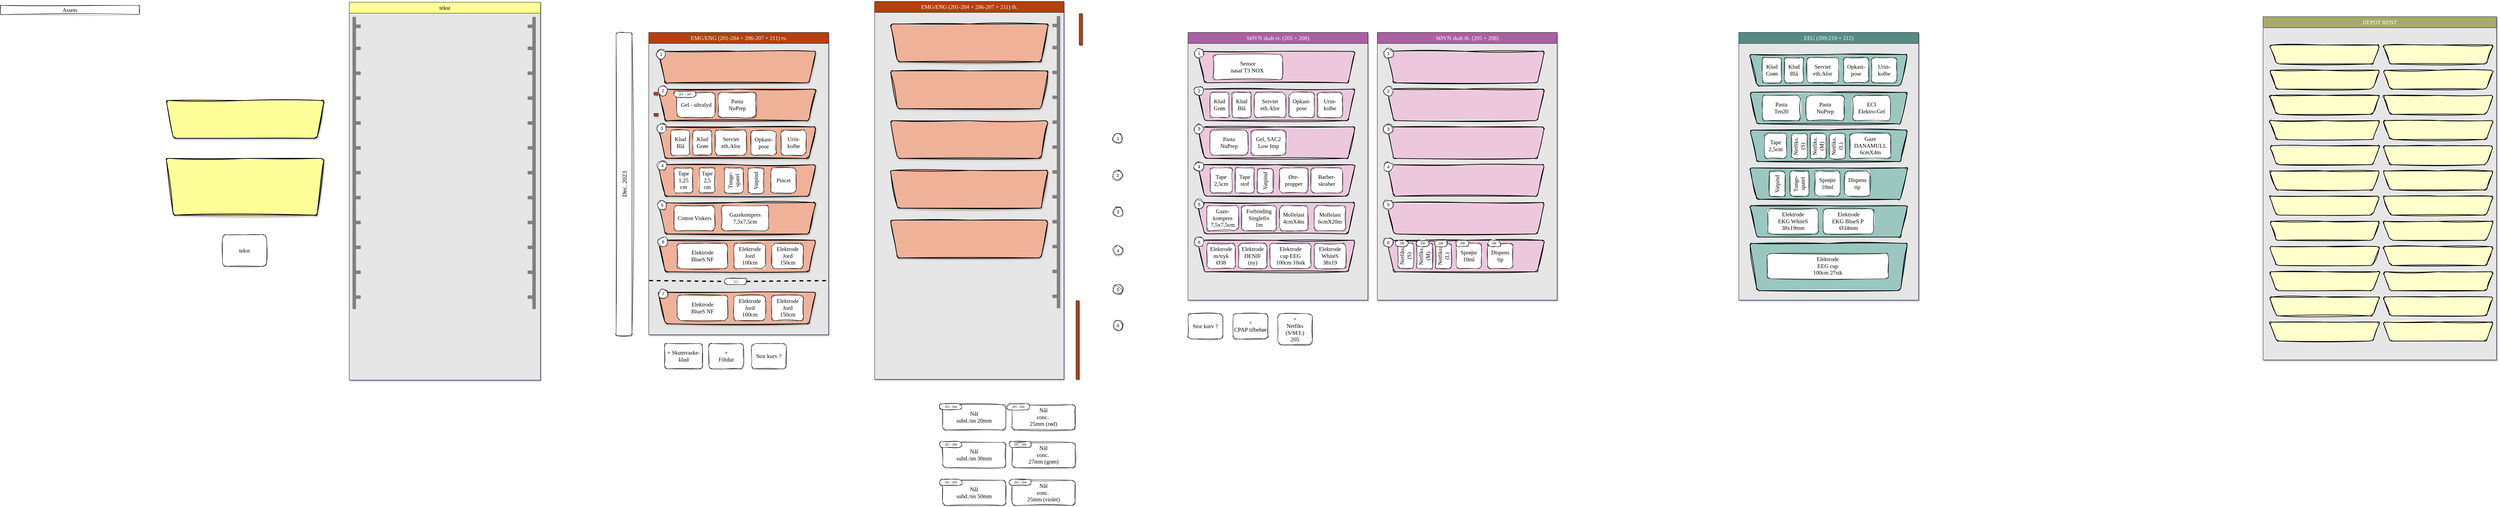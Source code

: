 <mxfile version="23.0.1" type="github">
  <diagram name="Side-1" id="svqQulUeOBDjTAGsCi2p">
    <mxGraphModel dx="5338.5" dy="3190.5" grid="0" gridSize="10" guides="1" tooltips="0" connect="0" arrows="0" fold="1" page="1" pageScale="1.5" pageWidth="1169" pageHeight="827" background="#FFFFFF" math="0" shadow="1">
      <root>
        <mxCell id="0" />
        <mxCell id="1" parent="0" />
        <mxCell id="lYbMJt9OuOAuE3FdUUvH-2" value="EEG (209-210 + 212)" style="swimlane;whiteSpace=wrap;html=1;hachureGap=4;fontFamily=Verdana;fontSize=18;swimlaneFillColor=#E6E6E6;startSize=35;rounded=0;labelBackgroundColor=none;fillStyle=solid;fillColor=#548C82;fontColor=#FFFFFF;shadow=1;fontStyle=0;glass=0;" parent="1" vertex="1">
          <mxGeometry x="3786" y="-1122" width="570" height="850" as="geometry" />
        </mxCell>
        <mxCell id="3jGWB9efROOq3MFtMo3v-24" value="" style="shape=trapezoid;perimeter=trapezoidPerimeter;whiteSpace=wrap;html=1;fixedSize=1;rounded=1;size=22.5;arcSize=17;rotation=-180;labelBackgroundColor=none;shadow=0;fillStyle=solid;allowArrows=1;snapToPoint=0;strokeWidth=2;perimeterSpacing=0;labelBorderColor=none;fillColor=#9AC7BF;fontSize=18;fontFamily=Verdana;sketch=1;curveFitting=1;jiggle=2;" parent="lYbMJt9OuOAuE3FdUUvH-2" vertex="1">
          <mxGeometry x="35" y="70" width="500" height="100" as="geometry" />
        </mxCell>
        <mxCell id="3jGWB9efROOq3MFtMo3v-30" value="Klud Grøn" style="rounded=1;whiteSpace=wrap;html=1;hachureGap=4;fontFamily=Verdana;fontSize=18;strokeWidth=1;direction=west;rotation=0;sketch=1;curveFitting=1;jiggle=2;" parent="lYbMJt9OuOAuE3FdUUvH-2" vertex="1">
          <mxGeometry x="75" y="80" width="60" height="80" as="geometry" />
        </mxCell>
        <mxCell id="lYbMJt9OuOAuE3FdUUvH-6" value="" style="shape=trapezoid;perimeter=trapezoidPerimeter;whiteSpace=wrap;html=1;fixedSize=1;rounded=1;size=22.5;arcSize=17;rotation=-180;labelBackgroundColor=none;shadow=0;fillStyle=solid;allowArrows=1;snapToPoint=0;strokeWidth=2;perimeterSpacing=0;labelBorderColor=none;fillColor=#9AC7BF;fontSize=18;fontFamily=Verdana;sketch=1;curveFitting=1;jiggle=2;" parent="lYbMJt9OuOAuE3FdUUvH-2" vertex="1">
          <mxGeometry x="35" y="190" width="500" height="100" as="geometry" />
        </mxCell>
        <mxCell id="lYbMJt9OuOAuE3FdUUvH-8" value="" style="shape=trapezoid;perimeter=trapezoidPerimeter;whiteSpace=wrap;html=1;fixedSize=1;rounded=1;size=22.5;arcSize=17;rotation=-180;labelBackgroundColor=none;shadow=0;fillStyle=solid;allowArrows=1;snapToPoint=0;strokeWidth=2;perimeterSpacing=0;labelBorderColor=none;fillColor=#9AC7BF;fontSize=18;fontFamily=Verdana;sketch=1;curveFitting=1;jiggle=2;" parent="lYbMJt9OuOAuE3FdUUvH-2" vertex="1">
          <mxGeometry x="35" y="310" width="500" height="100" as="geometry" />
        </mxCell>
        <mxCell id="lYbMJt9OuOAuE3FdUUvH-9" value="" style="shape=trapezoid;perimeter=trapezoidPerimeter;whiteSpace=wrap;html=1;fixedSize=1;rounded=1;size=22.5;arcSize=17;rotation=-180;labelBackgroundColor=none;shadow=0;fillStyle=solid;allowArrows=1;snapToPoint=0;strokeWidth=2;perimeterSpacing=0;labelBorderColor=none;fillColor=#9AC7BF;fontSize=18;fontFamily=Verdana;sketch=1;curveFitting=1;jiggle=2;" parent="lYbMJt9OuOAuE3FdUUvH-2" vertex="1">
          <mxGeometry x="35" y="430" width="500" height="100" as="geometry" />
        </mxCell>
        <mxCell id="lYbMJt9OuOAuE3FdUUvH-10" value="" style="shape=trapezoid;perimeter=trapezoidPerimeter;whiteSpace=wrap;html=1;fixedSize=1;rounded=1;size=22.5;arcSize=17;rotation=-180;labelBackgroundColor=none;shadow=0;fillStyle=solid;allowArrows=1;snapToPoint=0;strokeWidth=2;perimeterSpacing=0;labelBorderColor=none;fillColor=#9AC7BF;fontSize=18;fontFamily=Verdana;sketch=1;curveFitting=1;jiggle=2;" parent="lYbMJt9OuOAuE3FdUUvH-2" vertex="1">
          <mxGeometry x="35" y="550" width="500" height="100" as="geometry" />
        </mxCell>
        <mxCell id="lYbMJt9OuOAuE3FdUUvH-11" value="" style="shape=trapezoid;perimeter=trapezoidPerimeter;whiteSpace=wrap;html=1;fixedSize=1;rounded=1;size=22.5;arcSize=17;rotation=-180;labelBackgroundColor=none;shadow=0;fillStyle=solid;allowArrows=1;snapToPoint=0;strokeWidth=2;perimeterSpacing=0;labelBorderColor=none;fillColor=#9AC7BF;fontSize=18;fontFamily=Verdana;sketch=1;curveFitting=1;jiggle=2;" parent="lYbMJt9OuOAuE3FdUUvH-2" vertex="1">
          <mxGeometry x="35" y="670" width="500" height="150" as="geometry" />
        </mxCell>
        <mxCell id="lYbMJt9OuOAuE3FdUUvH-13" value="Klud Blå" style="rounded=1;whiteSpace=wrap;html=1;hachureGap=4;fontFamily=Verdana;fontSize=18;strokeWidth=1;direction=west;rotation=0;sketch=1;curveFitting=1;jiggle=2;" parent="lYbMJt9OuOAuE3FdUUvH-2" vertex="1">
          <mxGeometry x="145" y="80" width="60" height="80" as="geometry" />
        </mxCell>
        <mxCell id="lYbMJt9OuOAuE3FdUUvH-14" value="Serviet&lt;br style=&quot;font-size: 18px;&quot;&gt;eth./klor" style="rounded=1;whiteSpace=wrap;html=1;hachureGap=4;fontFamily=Verdana;fontSize=18;strokeWidth=1;direction=west;rotation=0;sketch=1;curveFitting=1;jiggle=2;" parent="lYbMJt9OuOAuE3FdUUvH-2" vertex="1">
          <mxGeometry x="216" y="80" width="100" height="80" as="geometry" />
        </mxCell>
        <mxCell id="lYbMJt9OuOAuE3FdUUvH-15" value="Opkast-pose" style="rounded=1;whiteSpace=wrap;html=1;hachureGap=4;fontFamily=Verdana;fontSize=18;strokeWidth=1;direction=west;rotation=0;sketch=1;curveFitting=1;jiggle=2;" parent="lYbMJt9OuOAuE3FdUUvH-2" vertex="1">
          <mxGeometry x="332" y="80" width="80" height="80" as="geometry" />
        </mxCell>
        <mxCell id="lYbMJt9OuOAuE3FdUUvH-16" value="Urin-kolbe" style="rounded=1;whiteSpace=wrap;html=1;hachureGap=4;fontFamily=Verdana;fontSize=18;strokeWidth=1;direction=west;rotation=0;sketch=1;curveFitting=1;jiggle=2;" parent="lYbMJt9OuOAuE3FdUUvH-2" vertex="1">
          <mxGeometry x="421" y="80" width="80" height="80" as="geometry" />
        </mxCell>
        <mxCell id="lYbMJt9OuOAuE3FdUUvH-20" value="Elektrode&lt;br&gt;EKG WhiteS&lt;br style=&quot;font-size: 18px;&quot;&gt;38x19mm" style="rounded=1;whiteSpace=wrap;html=1;hachureGap=4;fontFamily=Verdana;fontSize=18;strokeWidth=1;direction=west;rotation=0;spacingRight=2;spacingLeft=2;sketch=1;curveFitting=1;jiggle=2;" parent="lYbMJt9OuOAuE3FdUUvH-2" vertex="1">
          <mxGeometry x="92" y="560" width="160" height="80" as="geometry" />
        </mxCell>
        <mxCell id="lYbMJt9OuOAuE3FdUUvH-27" value="Vatpind" style="rounded=1;whiteSpace=wrap;html=1;hachureGap=4;fontFamily=Verdana;fontSize=18;strokeWidth=1;direction=west;rotation=-90;spacingRight=2;spacingLeft=2;sketch=1;curveFitting=1;jiggle=2;" parent="lYbMJt9OuOAuE3FdUUvH-2" vertex="1">
          <mxGeometry x="82" y="456" width="80" height="50" as="geometry" />
        </mxCell>
        <mxCell id="lYbMJt9OuOAuE3FdUUvH-28" value="Tunge-spatel" style="rounded=1;whiteSpace=wrap;html=1;hachureGap=4;fontFamily=Verdana;fontSize=18;strokeWidth=1;direction=west;rotation=-90;spacingRight=2;spacingLeft=2;sketch=1;curveFitting=1;jiggle=2;" parent="lYbMJt9OuOAuE3FdUUvH-2" vertex="1">
          <mxGeometry x="152" y="450" width="80" height="60" as="geometry" />
        </mxCell>
        <mxCell id="lYbMJt9OuOAuE3FdUUvH-39" value="Pasta&lt;br style=&quot;font-size: 18px;&quot;&gt;NuPrep" style="rounded=1;whiteSpace=wrap;html=1;hachureGap=4;fontFamily=Verdana;fontSize=18;strokeWidth=1;direction=west;rotation=0;spacingRight=2;spacingLeft=2;sketch=1;curveFitting=1;jiggle=2;" parent="lYbMJt9OuOAuE3FdUUvH-2" vertex="1">
          <mxGeometry x="214" y="200" width="120" height="80" as="geometry" />
        </mxCell>
        <mxCell id="lYbMJt9OuOAuE3FdUUvH-40" value="Pasta&lt;br style=&quot;font-size: 18px;&quot;&gt;Ten20" style="rounded=1;whiteSpace=wrap;html=1;hachureGap=4;fontFamily=Verdana;fontSize=18;strokeWidth=1;direction=west;rotation=0;spacingRight=2;spacingLeft=2;sketch=1;curveFitting=1;jiggle=2;" parent="lYbMJt9OuOAuE3FdUUvH-2" vertex="1">
          <mxGeometry x="75" y="200" width="120" height="80" as="geometry" />
        </mxCell>
        <mxCell id="lYbMJt9OuOAuE3FdUUvH-42" value="ECI&lt;br style=&quot;font-size: 18px;&quot;&gt;Elektro-Gel" style="rounded=1;whiteSpace=wrap;html=1;hachureGap=4;fontFamily=Verdana;fontSize=18;strokeWidth=1;direction=west;rotation=0;spacingRight=2;spacingLeft=2;sketch=1;curveFitting=1;jiggle=2;" parent="lYbMJt9OuOAuE3FdUUvH-2" vertex="1">
          <mxGeometry x="361" y="200" width="120" height="80" as="geometry" />
        </mxCell>
        <mxCell id="wIaHaO2FN9Urou3l482N-1" value="EMG/ENG (201-204 + 206-207 + 211) tv." style="swimlane;whiteSpace=wrap;html=1;hachureGap=4;fontFamily=Verdana;fontSize=18;swimlaneFillColor=#E6E6E6;startSize=35;rounded=0;labelBackgroundColor=none;fillStyle=solid;fillColor=#B3400E;fontColor=#FFFFFF;shadow=1;fontStyle=0;glass=0;" parent="1" vertex="1">
          <mxGeometry x="330.5" y="-1122" width="570" height="960" as="geometry" />
        </mxCell>
        <mxCell id="wIaHaO2FN9Urou3l482N-2" value="" style="shape=trapezoid;perimeter=trapezoidPerimeter;whiteSpace=wrap;html=1;fixedSize=1;rounded=1;size=22.5;arcSize=17;rotation=-180;labelBackgroundColor=none;shadow=1;fillStyle=solid;allowArrows=1;snapToPoint=0;strokeWidth=2;perimeterSpacing=0;labelBorderColor=none;fillColor=#F0B199;fontSize=18;fontFamily=Verdana;sketch=1;curveFitting=1;jiggle=2;" parent="wIaHaO2FN9Urou3l482N-1" vertex="1">
          <mxGeometry x="30" y="60" width="500" height="100" as="geometry" />
        </mxCell>
        <mxCell id="wIaHaO2FN9Urou3l482N-4" value="" style="shape=trapezoid;perimeter=trapezoidPerimeter;whiteSpace=wrap;html=1;fixedSize=1;rounded=1;size=22.5;arcSize=17;rotation=-180;labelBackgroundColor=none;shadow=1;fillStyle=solid;allowArrows=1;snapToPoint=0;strokeWidth=2;perimeterSpacing=0;labelBorderColor=none;fillColor=#F0B199;fontSize=18;fontFamily=Verdana;sketch=1;curveFitting=1;jiggle=2;" parent="wIaHaO2FN9Urou3l482N-1" vertex="1">
          <mxGeometry x="30" y="180" width="500" height="100" as="geometry" />
        </mxCell>
        <mxCell id="wIaHaO2FN9Urou3l482N-5" value="" style="shape=trapezoid;perimeter=trapezoidPerimeter;whiteSpace=wrap;html=1;fixedSize=1;rounded=1;size=22.5;arcSize=17;rotation=-180;labelBackgroundColor=none;shadow=1;fillStyle=solid;allowArrows=1;snapToPoint=0;strokeWidth=2;perimeterSpacing=0;labelBorderColor=none;fillColor=#F0B199;fontSize=18;fontFamily=Verdana;sketch=1;curveFitting=1;jiggle=2;" parent="wIaHaO2FN9Urou3l482N-1" vertex="1">
          <mxGeometry x="30" y="300" width="500" height="100" as="geometry" />
        </mxCell>
        <mxCell id="wIaHaO2FN9Urou3l482N-6" value="" style="shape=trapezoid;perimeter=trapezoidPerimeter;whiteSpace=wrap;html=1;fixedSize=1;rounded=1;size=22.5;arcSize=17;rotation=-180;labelBackgroundColor=none;shadow=1;fillStyle=solid;allowArrows=1;snapToPoint=0;strokeWidth=2;perimeterSpacing=0;labelBorderColor=none;fillColor=#F0B199;fontSize=18;fontFamily=Verdana;sketch=1;curveFitting=1;jiggle=2;" parent="wIaHaO2FN9Urou3l482N-1" vertex="1">
          <mxGeometry x="30" y="420" width="500" height="100" as="geometry" />
        </mxCell>
        <mxCell id="wIaHaO2FN9Urou3l482N-7" value="" style="shape=trapezoid;perimeter=trapezoidPerimeter;whiteSpace=wrap;html=1;fixedSize=1;rounded=1;size=22.5;arcSize=17;rotation=-180;labelBackgroundColor=none;shadow=1;fillStyle=solid;allowArrows=1;snapToPoint=0;strokeWidth=2;perimeterSpacing=0;labelBorderColor=none;fillColor=#F0B199;fontSize=18;fontFamily=Verdana;sketch=1;curveFitting=1;jiggle=2;" parent="wIaHaO2FN9Urou3l482N-1" vertex="1">
          <mxGeometry x="30" y="540" width="500" height="100" as="geometry" />
        </mxCell>
        <mxCell id="wIaHaO2FN9Urou3l482N-8" value="" style="shape=trapezoid;perimeter=trapezoidPerimeter;whiteSpace=wrap;html=1;fixedSize=1;rounded=1;size=22.5;arcSize=17;rotation=-180;labelBackgroundColor=none;shadow=1;fillStyle=solid;allowArrows=1;snapToPoint=0;strokeWidth=2;perimeterSpacing=0;labelBorderColor=none;fillColor=#F0B199;fontSize=18;fontFamily=Verdana;sketch=1;curveFitting=1;jiggle=2;" parent="wIaHaO2FN9Urou3l482N-1" vertex="1">
          <mxGeometry x="30" y="660" width="500" height="100" as="geometry" />
        </mxCell>
        <mxCell id="wIaHaO2FN9Urou3l482N-13" value="Elektrode Jord&lt;br style=&quot;font-size: 18px;&quot;&gt;100cm" style="rounded=1;whiteSpace=wrap;html=1;hachureGap=4;fontFamily=Verdana;fontSize=18;strokeWidth=1;direction=west;rotation=0;spacingRight=2;spacingLeft=2;sketch=1;curveFitting=1;jiggle=2;" parent="wIaHaO2FN9Urou3l482N-1" vertex="1">
          <mxGeometry x="270" y="670" width="100" height="80" as="geometry" />
        </mxCell>
        <mxCell id="wIaHaO2FN9Urou3l482N-14" value="Elektrode&lt;br style=&quot;font-size: 18px;&quot;&gt;BlueS NF" style="rounded=1;whiteSpace=wrap;html=1;hachureGap=4;fontFamily=Verdana;fontSize=18;strokeWidth=1;direction=west;rotation=0;spacingRight=2;spacingLeft=2;sketch=1;curveFitting=1;jiggle=2;" parent="wIaHaO2FN9Urou3l482N-1" vertex="1">
          <mxGeometry x="90" y="670" width="160" height="80" as="geometry" />
        </mxCell>
        <mxCell id="wIaHaO2FN9Urou3l482N-22" value="Gel - ultralyd" style="rounded=1;whiteSpace=wrap;html=1;hachureGap=4;fontFamily=Verdana;fontSize=18;strokeWidth=1;direction=west;rotation=0;spacingRight=2;spacingLeft=2;shadow=0;sketch=1;curveFitting=1;jiggle=2;" parent="wIaHaO2FN9Urou3l482N-1" vertex="1">
          <mxGeometry x="90" y="190" width="120" height="80" as="geometry" />
        </mxCell>
        <mxCell id="wIaHaO2FN9Urou3l482N-28" value="Elektrode Jord&lt;br style=&quot;font-size: 18px;&quot;&gt;150cm" style="rounded=1;whiteSpace=wrap;html=1;hachureGap=4;fontFamily=Verdana;fontSize=18;strokeWidth=1;direction=west;rotation=0;spacingRight=2;spacingLeft=2;sketch=1;curveFitting=1;jiggle=2;" parent="wIaHaO2FN9Urou3l482N-1" vertex="1">
          <mxGeometry x="390" y="670" width="100" height="80" as="geometry" />
        </mxCell>
        <mxCell id="Ygx26Ma0uc5o6EwyQJRm-1" value="Pasta&lt;br style=&quot;font-size: 18px;&quot;&gt;NuPrep" style="rounded=1;whiteSpace=wrap;html=1;hachureGap=4;fontFamily=Verdana;fontSize=18;strokeWidth=1;direction=west;rotation=0;spacingRight=2;spacingLeft=2;sketch=1;curveFitting=1;jiggle=2;shadow=1;" parent="wIaHaO2FN9Urou3l482N-1" vertex="1">
          <mxGeometry x="220" y="190" width="120" height="80" as="geometry" />
        </mxCell>
        <mxCell id="wIaHaO2FN9Urou3l482N-9" value="Klud Blå" style="rounded=1;whiteSpace=wrap;html=1;hachureGap=4;fontFamily=Verdana;fontSize=18;strokeWidth=1;direction=west;rotation=0;sketch=1;curveFitting=1;jiggle=2;" parent="wIaHaO2FN9Urou3l482N-1" vertex="1">
          <mxGeometry x="70" y="310" width="60" height="80" as="geometry" />
        </mxCell>
        <mxCell id="wIaHaO2FN9Urou3l482N-3" value="Klud Grøn" style="rounded=1;whiteSpace=wrap;html=1;hachureGap=4;fontFamily=Verdana;fontSize=18;strokeWidth=1;direction=west;rotation=0;sketch=1;curveFitting=1;jiggle=2;" parent="wIaHaO2FN9Urou3l482N-1" vertex="1">
          <mxGeometry x="140" y="310" width="60" height="80" as="geometry" />
        </mxCell>
        <mxCell id="wIaHaO2FN9Urou3l482N-10" value="Serviet&lt;br style=&quot;font-size: 18px;&quot;&gt;eth./klor" style="rounded=1;whiteSpace=wrap;html=1;hachureGap=4;fontFamily=Verdana;fontSize=18;strokeWidth=1;direction=west;rotation=0;shadow=0;sketch=1;curveFitting=1;jiggle=2;" parent="wIaHaO2FN9Urou3l482N-1" vertex="1">
          <mxGeometry x="210" y="310" width="100" height="80" as="geometry" />
        </mxCell>
        <mxCell id="wIaHaO2FN9Urou3l482N-11" value="Opkast-pose" style="rounded=1;whiteSpace=wrap;html=1;hachureGap=4;fontFamily=Verdana;fontSize=18;strokeWidth=1;direction=west;rotation=0;sketch=1;curveFitting=1;jiggle=2;" parent="wIaHaO2FN9Urou3l482N-1" vertex="1">
          <mxGeometry x="324" y="312" width="80" height="78" as="geometry" />
        </mxCell>
        <mxCell id="wIaHaO2FN9Urou3l482N-12" value="Urin-kolbe" style="rounded=1;whiteSpace=wrap;html=1;hachureGap=4;fontFamily=Verdana;fontSize=18;strokeWidth=1;direction=west;rotation=0;sketch=1;curveFitting=1;jiggle=2;fillColor=#FFFFFF;fillStyle=solid;" parent="wIaHaO2FN9Urou3l482N-1" vertex="1">
          <mxGeometry x="419" y="310" width="80" height="80" as="geometry" />
        </mxCell>
        <mxCell id="Ygx26Ma0uc5o6EwyQJRm-2" value="Tape&lt;br style=&quot;font-size: 18px;&quot;&gt;2,5 cm" style="rounded=1;whiteSpace=wrap;html=1;hachureGap=4;fontFamily=Verdana;fontSize=18;strokeWidth=1;direction=west;rotation=0;spacingRight=2;spacingLeft=2;sketch=1;curveFitting=1;jiggle=2;" parent="wIaHaO2FN9Urou3l482N-1" vertex="1">
          <mxGeometry x="160" y="430" width="50" height="80" as="geometry" />
        </mxCell>
        <mxCell id="Ygx26Ma0uc5o6EwyQJRm-3" value="Tape&lt;br style=&quot;font-size: 18px;&quot;&gt;1,25 cm" style="rounded=1;whiteSpace=wrap;html=1;hachureGap=4;fontFamily=Verdana;fontSize=18;strokeWidth=1;direction=west;rotation=0;spacingRight=2;spacingLeft=2;sketch=1;curveFitting=1;jiggle=2;" parent="wIaHaO2FN9Urou3l482N-1" vertex="1">
          <mxGeometry x="80" y="430" width="60" height="80" as="geometry" />
        </mxCell>
        <mxCell id="wIaHaO2FN9Urou3l482N-17" value="Tunge-spatel" style="rounded=1;whiteSpace=wrap;html=1;hachureGap=4;fontFamily=Verdana;fontSize=18;strokeWidth=1;direction=west;rotation=-90;spacingRight=2;spacingLeft=2;sketch=1;curveFitting=1;jiggle=2;" parent="wIaHaO2FN9Urou3l482N-1" vertex="1">
          <mxGeometry x="230" y="440" width="80" height="60" as="geometry" />
        </mxCell>
        <mxCell id="wIaHaO2FN9Urou3l482N-26" value="Pincet" style="rounded=1;whiteSpace=wrap;html=1;hachureGap=4;fontFamily=Verdana;fontSize=18;strokeWidth=1;direction=west;rotation=0;spacingRight=2;spacingLeft=2;sketch=1;curveFitting=1;jiggle=2;" parent="wIaHaO2FN9Urou3l482N-1" vertex="1">
          <mxGeometry x="387" y="430" width="80" height="80" as="geometry" />
        </mxCell>
        <mxCell id="wIaHaO2FN9Urou3l482N-31" value="Gazekompres&lt;br style=&quot;font-size: 18px;&quot;&gt;7,5x7,5cm" style="rounded=1;whiteSpace=wrap;html=1;hachureGap=4;fontFamily=Verdana;fontSize=18;strokeWidth=1;direction=west;rotation=0;spacingRight=2;spacingLeft=2;sketch=1;curveFitting=1;jiggle=2;" parent="wIaHaO2FN9Urou3l482N-1" vertex="1">
          <mxGeometry x="230" y="550" width="150" height="80" as="geometry" />
        </mxCell>
        <mxCell id="wIaHaO2FN9Urou3l482N-80" value="Cotton Viskers" style="rounded=1;whiteSpace=wrap;html=1;hachureGap=4;fontFamily=Verdana;fontSize=18;strokeWidth=1;direction=west;rotation=0;spacingRight=2;spacingLeft=2;sketch=1;curveFitting=1;jiggle=2;" parent="wIaHaO2FN9Urou3l482N-1" vertex="1">
          <mxGeometry x="80" y="550" width="130" height="80" as="geometry" />
        </mxCell>
        <mxCell id="Ygx26Ma0uc5o6EwyQJRm-5" value="&lt;font style=&quot;font-size: 10px;&quot;&gt;201 + 207&lt;/font&gt;" style="rounded=1;whiteSpace=wrap;html=1;hachureGap=4;fontFamily=Verdana;fontSize=18;strokeWidth=1;direction=west;rotation=0;spacingRight=2;spacingLeft=2;shadow=0;sketch=1;curveFitting=1;jiggle=2;spacingBottom=5;arcSize=50;" parent="wIaHaO2FN9Urou3l482N-1" vertex="1">
          <mxGeometry x="80" y="186" width="70" height="20" as="geometry" />
        </mxCell>
        <mxCell id="Ygx26Ma0uc5o6EwyQJRm-43" value="&lt;font style=&quot;font-size: 14px;&quot;&gt;1&lt;/font&gt;" style="ellipse;whiteSpace=wrap;html=1;aspect=fixed;sketch=1;curveFitting=1;jiggle=2;" parent="wIaHaO2FN9Urou3l482N-1" vertex="1">
          <mxGeometry x="24" y="54" width="30" height="30" as="geometry" />
        </mxCell>
        <mxCell id="Ygx26Ma0uc5o6EwyQJRm-45" value="&lt;font style=&quot;font-size: 14px;&quot;&gt;2&lt;/font&gt;" style="ellipse;whiteSpace=wrap;html=1;aspect=fixed;sketch=1;curveFitting=1;jiggle=2;" parent="wIaHaO2FN9Urou3l482N-1" vertex="1">
          <mxGeometry x="30" y="170" width="30" height="30" as="geometry" />
        </mxCell>
        <mxCell id="Ygx26Ma0uc5o6EwyQJRm-46" value="&lt;font style=&quot;font-size: 14px;&quot;&gt;3&lt;/font&gt;" style="ellipse;whiteSpace=wrap;html=1;aspect=fixed;sketch=1;curveFitting=1;jiggle=2;" parent="wIaHaO2FN9Urou3l482N-1" vertex="1">
          <mxGeometry x="26" y="290" width="30" height="30" as="geometry" />
        </mxCell>
        <mxCell id="Ygx26Ma0uc5o6EwyQJRm-47" value="&lt;font style=&quot;font-size: 14px;&quot;&gt;4&lt;/font&gt;" style="ellipse;whiteSpace=wrap;html=1;aspect=fixed;sketch=1;curveFitting=1;jiggle=2;" parent="wIaHaO2FN9Urou3l482N-1" vertex="1">
          <mxGeometry x="28" y="408" width="30" height="30" as="geometry" />
        </mxCell>
        <mxCell id="Ygx26Ma0uc5o6EwyQJRm-48" value="&lt;font style=&quot;font-size: 14px;&quot;&gt;5&lt;/font&gt;" style="ellipse;whiteSpace=wrap;html=1;aspect=fixed;sketch=1;curveFitting=1;jiggle=2;" parent="wIaHaO2FN9Urou3l482N-1" vertex="1">
          <mxGeometry x="27" y="534" width="30" height="30" as="geometry" />
        </mxCell>
        <mxCell id="Ygx26Ma0uc5o6EwyQJRm-49" value="&lt;font style=&quot;font-size: 14px;&quot;&gt;6&lt;/font&gt;" style="ellipse;whiteSpace=wrap;html=1;aspect=fixed;sketch=1;curveFitting=1;jiggle=2;" parent="wIaHaO2FN9Urou3l482N-1" vertex="1">
          <mxGeometry x="30" y="650" width="30" height="30" as="geometry" />
        </mxCell>
        <mxCell id="B3fu5efM-CuiHOr8Pf_l-74" value="" style="shape=trapezoid;perimeter=trapezoidPerimeter;whiteSpace=wrap;html=1;fixedSize=1;rounded=1;size=22.5;arcSize=17;rotation=-180;labelBackgroundColor=none;shadow=1;fillStyle=solid;allowArrows=1;snapToPoint=0;strokeWidth=2;perimeterSpacing=0;labelBorderColor=none;fillColor=#F0B199;fontSize=18;fontFamily=Verdana;sketch=1;curveFitting=1;jiggle=2;" vertex="1" parent="wIaHaO2FN9Urou3l482N-1">
          <mxGeometry x="30" y="825" width="500" height="100" as="geometry" />
        </mxCell>
        <mxCell id="B3fu5efM-CuiHOr8Pf_l-75" value="Elektrode Jord&lt;br style=&quot;font-size: 18px;&quot;&gt;100cm" style="rounded=1;whiteSpace=wrap;html=1;hachureGap=4;fontFamily=Verdana;fontSize=18;strokeWidth=1;direction=west;rotation=0;spacingRight=2;spacingLeft=2;sketch=1;curveFitting=1;jiggle=2;" vertex="1" parent="wIaHaO2FN9Urou3l482N-1">
          <mxGeometry x="270" y="835" width="100" height="80" as="geometry" />
        </mxCell>
        <mxCell id="B3fu5efM-CuiHOr8Pf_l-76" value="Elektrode&lt;br style=&quot;font-size: 18px;&quot;&gt;BlueS NF" style="rounded=1;whiteSpace=wrap;html=1;hachureGap=4;fontFamily=Verdana;fontSize=18;strokeWidth=1;direction=west;rotation=0;spacingRight=2;spacingLeft=2;sketch=1;curveFitting=1;jiggle=2;" vertex="1" parent="wIaHaO2FN9Urou3l482N-1">
          <mxGeometry x="90" y="835" width="160" height="80" as="geometry" />
        </mxCell>
        <mxCell id="B3fu5efM-CuiHOr8Pf_l-77" value="Elektrode Jord&lt;br style=&quot;font-size: 18px;&quot;&gt;150cm" style="rounded=1;whiteSpace=wrap;html=1;hachureGap=4;fontFamily=Verdana;fontSize=18;strokeWidth=1;direction=west;rotation=0;spacingRight=2;spacingLeft=2;sketch=1;curveFitting=1;jiggle=2;" vertex="1" parent="wIaHaO2FN9Urou3l482N-1">
          <mxGeometry x="390" y="835" width="100" height="80" as="geometry" />
        </mxCell>
        <mxCell id="B3fu5efM-CuiHOr8Pf_l-78" value="&lt;font style=&quot;font-size: 14px;&quot;&gt;7&lt;br&gt;&lt;/font&gt;" style="ellipse;whiteSpace=wrap;html=1;aspect=fixed;sketch=1;curveFitting=1;jiggle=2;" vertex="1" parent="wIaHaO2FN9Urou3l482N-1">
          <mxGeometry x="30" y="815" width="30" height="30" as="geometry" />
        </mxCell>
        <mxCell id="B3fu5efM-CuiHOr8Pf_l-81" value="&lt;font style=&quot;font-size: 10px;&quot;&gt;211&lt;/font&gt;" style="rounded=1;whiteSpace=wrap;html=1;hachureGap=4;fontFamily=Verdana;fontSize=18;strokeWidth=1;direction=west;rotation=0;spacingRight=1;spacingLeft=2;shadow=0;sketch=1;curveFitting=1;jiggle=2;labelPosition=center;verticalLabelPosition=middle;align=center;verticalAlign=middle;spacing=2;spacingBottom=5;arcSize=50;" vertex="1" parent="wIaHaO2FN9Urou3l482N-1">
          <mxGeometry x="240" y="781" width="70" height="20" as="geometry" />
        </mxCell>
        <mxCell id="B3fu5efM-CuiHOr8Pf_l-88" value="" style="rounded=1;whiteSpace=wrap;html=1;shadow=1;glass=0;labelBackgroundColor=none;hachureGap=4;fillStyle=solid;strokeColor=default;align=center;verticalAlign=middle;fontFamily=Verdana;fontSize=18;fontColor=#FFFFFF;startSize=35;fillColor=#B3400E;" vertex="1" parent="wIaHaO2FN9Urou3l482N-1">
          <mxGeometry x="16.5" y="257" width="13.5" height="9" as="geometry" />
        </mxCell>
        <mxCell id="B3fu5efM-CuiHOr8Pf_l-89" value="" style="rounded=1;whiteSpace=wrap;html=1;shadow=1;glass=0;labelBackgroundColor=none;hachureGap=4;fillStyle=solid;strokeColor=default;align=center;verticalAlign=middle;fontFamily=Verdana;fontSize=18;fontColor=#FFFFFF;startSize=35;fillColor=#B3400E;" vertex="1" parent="wIaHaO2FN9Urou3l482N-1">
          <mxGeometry x="16.5" y="190" width="13.5" height="9" as="geometry" />
        </mxCell>
        <mxCell id="wIaHaO2FN9Urou3l482N-34" value="SØVN skab tv. (205 + 208)" style="swimlane;whiteSpace=wrap;html=1;hachureGap=4;fontFamily=Verdana;fontSize=18;swimlaneFillColor=#E6E6E6;startSize=35;rounded=0;labelBackgroundColor=none;fillStyle=solid;fillColor=#AB61A1;fontColor=#FFFFFF;shadow=1;fontStyle=0;glass=0;" parent="1" vertex="1">
          <mxGeometry x="2040" y="-1122" width="570" height="850" as="geometry" />
        </mxCell>
        <mxCell id="wIaHaO2FN9Urou3l482N-35" value="" style="shape=trapezoid;perimeter=trapezoidPerimeter;whiteSpace=wrap;html=1;fixedSize=1;rounded=1;size=22.5;arcSize=17;rotation=-180;labelBackgroundColor=none;shadow=0;fillStyle=solid;allowArrows=1;snapToPoint=0;strokeWidth=2;perimeterSpacing=0;labelBorderColor=none;fillColor=#EDC8DD;fontSize=18;fontFamily=Verdana;sketch=1;curveFitting=1;jiggle=2;" parent="wIaHaO2FN9Urou3l482N-34" vertex="1">
          <mxGeometry x="30" y="60" width="500" height="100" as="geometry" />
        </mxCell>
        <mxCell id="wIaHaO2FN9Urou3l482N-37" value="" style="shape=trapezoid;perimeter=trapezoidPerimeter;whiteSpace=wrap;html=1;fixedSize=1;rounded=1;size=22.5;arcSize=17;rotation=-180;labelBackgroundColor=none;shadow=0;fillStyle=solid;allowArrows=1;snapToPoint=0;strokeWidth=2;perimeterSpacing=0;labelBorderColor=none;fillColor=#EDC8DD;fontSize=18;fontFamily=Verdana;sketch=1;curveFitting=1;jiggle=2;" parent="wIaHaO2FN9Urou3l482N-34" vertex="1">
          <mxGeometry x="30" y="180" width="500" height="100" as="geometry" />
        </mxCell>
        <mxCell id="wIaHaO2FN9Urou3l482N-38" value="" style="shape=trapezoid;perimeter=trapezoidPerimeter;whiteSpace=wrap;html=1;fixedSize=1;rounded=1;size=22.5;arcSize=17;rotation=-180;labelBackgroundColor=none;shadow=0;fillStyle=solid;allowArrows=1;snapToPoint=0;strokeWidth=2;perimeterSpacing=0;labelBorderColor=none;fillColor=#EDC8DD;fontSize=18;fontFamily=Verdana;sketch=1;curveFitting=1;jiggle=2;" parent="wIaHaO2FN9Urou3l482N-34" vertex="1">
          <mxGeometry x="30" y="300" width="500" height="100" as="geometry" />
        </mxCell>
        <mxCell id="wIaHaO2FN9Urou3l482N-39" value="" style="shape=trapezoid;perimeter=trapezoidPerimeter;whiteSpace=wrap;html=1;fixedSize=1;rounded=1;size=22.5;arcSize=17;rotation=-180;labelBackgroundColor=none;shadow=0;fillStyle=solid;allowArrows=1;snapToPoint=0;strokeWidth=2;perimeterSpacing=0;labelBorderColor=none;fillColor=#EDC8DD;fontSize=18;fontFamily=Verdana;sketch=1;curveFitting=1;jiggle=2;" parent="wIaHaO2FN9Urou3l482N-34" vertex="1">
          <mxGeometry x="30" y="420" width="500" height="100" as="geometry" />
        </mxCell>
        <mxCell id="wIaHaO2FN9Urou3l482N-40" value="" style="shape=trapezoid;perimeter=trapezoidPerimeter;whiteSpace=wrap;html=1;fixedSize=1;rounded=1;size=22.5;arcSize=17;rotation=-180;labelBackgroundColor=none;shadow=0;fillStyle=solid;allowArrows=1;snapToPoint=0;strokeWidth=2;perimeterSpacing=0;labelBorderColor=none;fillColor=#EDC8DD;fontSize=18;fontFamily=Verdana;sketch=1;curveFitting=1;jiggle=2;" parent="wIaHaO2FN9Urou3l482N-34" vertex="1">
          <mxGeometry x="30" y="540" width="500" height="100" as="geometry" />
        </mxCell>
        <mxCell id="wIaHaO2FN9Urou3l482N-41" value="" style="shape=trapezoid;perimeter=trapezoidPerimeter;whiteSpace=wrap;html=1;fixedSize=1;rounded=1;size=22.5;arcSize=17;rotation=-180;labelBackgroundColor=none;shadow=0;fillStyle=solid;allowArrows=1;snapToPoint=0;strokeWidth=2;perimeterSpacing=0;labelBorderColor=none;fillColor=#EDC8DD;fontSize=18;fontFamily=Verdana;sketch=1;curveFitting=1;jiggle=2;" parent="wIaHaO2FN9Urou3l482N-34" vertex="1">
          <mxGeometry x="30" y="660" width="500" height="100" as="geometry" />
        </mxCell>
        <mxCell id="wIaHaO2FN9Urou3l482N-48" value="Tape&lt;br style=&quot;font-size: 18px;&quot;&gt;2,5cm" style="rounded=1;whiteSpace=wrap;html=1;hachureGap=4;fontFamily=Verdana;fontSize=18;strokeWidth=1;direction=west;rotation=0;spacingRight=2;spacingLeft=2;sketch=1;curveFitting=1;jiggle=2;" parent="wIaHaO2FN9Urou3l482N-34" vertex="1">
          <mxGeometry x="70" y="430" width="70" height="80" as="geometry" />
        </mxCell>
        <mxCell id="wIaHaO2FN9Urou3l482N-58" value="Forbinding Singlefix&lt;br&gt;1m" style="rounded=1;whiteSpace=wrap;html=1;hachureGap=4;fontFamily=Verdana;fontSize=18;strokeWidth=1;direction=west;rotation=0;spacingRight=2;spacingLeft=2;sketch=1;curveFitting=1;jiggle=2;" parent="wIaHaO2FN9Urou3l482N-34" vertex="1">
          <mxGeometry x="170" y="550" width="110" height="80" as="geometry" />
        </mxCell>
        <mxCell id="wIaHaO2FN9Urou3l482N-60" value="Barber-skraber" style="rounded=1;whiteSpace=wrap;html=1;hachureGap=4;fontFamily=Verdana;fontSize=18;strokeWidth=1;direction=west;rotation=0;spacingRight=2;spacingLeft=2;sketch=1;curveFitting=1;jiggle=2;" parent="wIaHaO2FN9Urou3l482N-34" vertex="1">
          <mxGeometry x="390" y="430" width="100" height="80" as="geometry" />
        </mxCell>
        <mxCell id="wIaHaO2FN9Urou3l482N-62" value="Mollelast&lt;br style=&quot;font-size: 18px;&quot;&gt;4cmX4m" style="rounded=1;whiteSpace=wrap;html=1;hachureGap=4;fontFamily=Verdana;fontSize=18;strokeWidth=1;direction=west;rotation=0;spacingRight=2;spacingLeft=2;sketch=1;curveFitting=1;jiggle=2;" parent="wIaHaO2FN9Urou3l482N-34" vertex="1">
          <mxGeometry x="290" y="550" width="90" height="80" as="geometry" />
        </mxCell>
        <mxCell id="wIaHaO2FN9Urou3l482N-51" value="Sensor &lt;br&gt;nasal T3 NOX&amp;nbsp;" style="rounded=1;whiteSpace=wrap;html=1;hachureGap=4;fontFamily=Verdana;fontSize=18;strokeWidth=1;direction=west;rotation=0;spacingRight=2;spacingLeft=2;sketch=1;curveFitting=1;jiggle=2;" parent="wIaHaO2FN9Urou3l482N-34" vertex="1">
          <mxGeometry x="80" y="70" width="220" height="80" as="geometry" />
        </mxCell>
        <mxCell id="wIaHaO2FN9Urou3l482N-85" value="Tape&lt;br&gt;stof" style="rounded=1;whiteSpace=wrap;html=1;hachureGap=4;fontFamily=Verdana;fontSize=18;strokeWidth=1;direction=west;rotation=0;spacingRight=2;spacingLeft=2;sketch=1;curveFitting=1;jiggle=2;" parent="wIaHaO2FN9Urou3l482N-34" vertex="1">
          <mxGeometry x="150" y="430" width="60" height="80" as="geometry" />
        </mxCell>
        <mxCell id="wIaHaO2FN9Urou3l482N-82" value="Elektrode &lt;br style=&quot;font-size: 18px;&quot;&gt;m/tryk &lt;br&gt;Ø38" style="rounded=1;whiteSpace=wrap;html=1;hachureGap=4;fontFamily=Verdana;fontSize=18;strokeWidth=1;direction=west;rotation=0;spacingRight=2;spacingLeft=2;sketch=1;curveFitting=1;jiggle=2;" parent="wIaHaO2FN9Urou3l482N-34" vertex="1">
          <mxGeometry x="60" y="670" width="90" height="80" as="geometry" />
        </mxCell>
        <mxCell id="wIaHaO2FN9Urou3l482N-76" value="Elektrode&lt;br&gt;cup EEG&lt;br&gt;100cm 10stk" style="rounded=1;whiteSpace=wrap;html=1;hachureGap=4;fontFamily=Verdana;fontSize=18;strokeWidth=1;direction=west;rotation=0;spacingRight=2;spacingLeft=2;sketch=1;curveFitting=1;jiggle=2;" parent="wIaHaO2FN9Urou3l482N-34" vertex="1">
          <mxGeometry x="260" y="670" width="130" height="80" as="geometry" />
        </mxCell>
        <mxCell id="wIaHaO2FN9Urou3l482N-74" value="Elektrode&lt;br&gt;WhiteS&lt;br style=&quot;font-size: 18px;&quot;&gt;38x19" style="rounded=1;whiteSpace=wrap;html=1;hachureGap=4;fontFamily=Verdana;fontSize=18;strokeWidth=1;direction=west;rotation=0;spacingRight=2;spacingLeft=2;sketch=1;curveFitting=1;jiggle=2;" parent="wIaHaO2FN9Urou3l482N-34" vertex="1">
          <mxGeometry x="400" y="670" width="100" height="80" as="geometry" />
        </mxCell>
        <mxCell id="Ygx26Ma0uc5o6EwyQJRm-6" value="Gaze-kompres&lt;br style=&quot;font-size: 18px;&quot;&gt;7,5x7,5cm" style="rounded=1;whiteSpace=wrap;html=1;hachureGap=4;fontFamily=Verdana;fontSize=18;strokeWidth=1;direction=west;rotation=0;spacingRight=2;spacingLeft=2;sketch=1;curveFitting=1;jiggle=2;" parent="wIaHaO2FN9Urou3l482N-34" vertex="1">
          <mxGeometry x="60" y="550" width="100" height="80" as="geometry" />
        </mxCell>
        <mxCell id="Ygx26Ma0uc5o6EwyQJRm-7" value="Mollelast&lt;br style=&quot;font-size: 18px;&quot;&gt;6cmX20m" style="rounded=1;whiteSpace=wrap;html=1;hachureGap=4;fontFamily=Verdana;fontSize=18;strokeWidth=1;direction=west;rotation=0;spacingRight=2;spacingLeft=2;sketch=1;curveFitting=1;jiggle=2;" parent="wIaHaO2FN9Urou3l482N-34" vertex="1">
          <mxGeometry x="400" y="550" width="100" height="80" as="geometry" />
        </mxCell>
        <mxCell id="wIaHaO2FN9Urou3l482N-36" value="Klud Grøn" style="rounded=1;whiteSpace=wrap;html=1;hachureGap=4;fontFamily=Verdana;fontSize=18;strokeWidth=1;direction=west;rotation=0;sketch=1;curveFitting=1;jiggle=2;" parent="wIaHaO2FN9Urou3l482N-34" vertex="1">
          <mxGeometry x="70" y="190" width="60" height="80" as="geometry" />
        </mxCell>
        <mxCell id="wIaHaO2FN9Urou3l482N-42" value="Klud Blå" style="rounded=1;whiteSpace=wrap;html=1;hachureGap=4;fontFamily=Verdana;fontSize=18;strokeWidth=1;direction=west;rotation=0;sketch=1;curveFitting=1;jiggle=2;" parent="wIaHaO2FN9Urou3l482N-34" vertex="1">
          <mxGeometry x="140" y="190" width="60" height="80" as="geometry" />
        </mxCell>
        <mxCell id="wIaHaO2FN9Urou3l482N-43" value="Serviet&lt;br style=&quot;font-size: 18px;&quot;&gt;eth./klor" style="rounded=1;whiteSpace=wrap;html=1;hachureGap=4;fontFamily=Verdana;fontSize=18;strokeWidth=1;direction=west;rotation=0;sketch=1;curveFitting=1;jiggle=2;" parent="wIaHaO2FN9Urou3l482N-34" vertex="1">
          <mxGeometry x="210" y="190" width="100" height="80" as="geometry" />
        </mxCell>
        <mxCell id="wIaHaO2FN9Urou3l482N-44" value="Opkast-pose" style="rounded=1;whiteSpace=wrap;html=1;hachureGap=4;fontFamily=Verdana;fontSize=18;strokeWidth=1;direction=west;rotation=0;sketch=1;curveFitting=1;jiggle=2;" parent="wIaHaO2FN9Urou3l482N-34" vertex="1">
          <mxGeometry x="320" y="190" width="80" height="80" as="geometry" />
        </mxCell>
        <mxCell id="wIaHaO2FN9Urou3l482N-45" value="Urin-kolbe" style="rounded=1;whiteSpace=wrap;html=1;hachureGap=4;fontFamily=Verdana;fontSize=18;strokeWidth=1;direction=west;rotation=0;sketch=1;curveFitting=1;jiggle=2;" parent="wIaHaO2FN9Urou3l482N-34" vertex="1">
          <mxGeometry x="410" y="190" width="80" height="80" as="geometry" />
        </mxCell>
        <mxCell id="Ygx26Ma0uc5o6EwyQJRm-9" value="Vatpind" style="rounded=1;whiteSpace=wrap;html=1;hachureGap=4;fontFamily=Verdana;fontSize=18;strokeWidth=1;direction=west;rotation=-90;spacingRight=2;spacingLeft=2;sketch=1;curveFitting=1;jiggle=2;" parent="wIaHaO2FN9Urou3l482N-34" vertex="1">
          <mxGeometry x="206.25" y="446.25" width="77.5" height="50" as="geometry" />
        </mxCell>
        <mxCell id="Ygx26Ma0uc5o6EwyQJRm-10" value="Øre-propper" style="rounded=1;whiteSpace=wrap;html=1;hachureGap=4;fontFamily=Verdana;fontSize=18;strokeWidth=1;direction=west;rotation=0;spacingRight=2;spacingLeft=2;sketch=1;curveFitting=1;jiggle=2;" parent="wIaHaO2FN9Urou3l482N-34" vertex="1">
          <mxGeometry x="290" y="430" width="90" height="80" as="geometry" />
        </mxCell>
        <mxCell id="hg8EG3NnJH5CYO38RCTZ-10" value="Pasta&lt;br style=&quot;font-size: 18px;&quot;&gt;NuPrep" style="rounded=1;whiteSpace=wrap;html=1;hachureGap=4;fontFamily=Verdana;fontSize=18;strokeWidth=1;direction=west;rotation=0;spacingRight=2;spacingLeft=2;sketch=1;curveFitting=1;jiggle=2;" parent="wIaHaO2FN9Urou3l482N-34" vertex="1">
          <mxGeometry x="70" y="310" width="120" height="80" as="geometry" />
        </mxCell>
        <mxCell id="wIaHaO2FN9Urou3l482N-63" value="Gel, SAC2 Low Imp" style="rounded=1;whiteSpace=wrap;html=1;hachureGap=4;fontFamily=Verdana;fontSize=18;strokeWidth=1;direction=west;rotation=0;spacingRight=2;spacingLeft=2;sketch=1;curveFitting=1;jiggle=2;" parent="wIaHaO2FN9Urou3l482N-34" vertex="1">
          <mxGeometry x="200" y="310" width="110" height="80" as="geometry" />
        </mxCell>
        <mxCell id="Ygx26Ma0uc5o6EwyQJRm-50" value="&lt;font style=&quot;font-size: 14px;&quot;&gt;1&lt;/font&gt;" style="ellipse;whiteSpace=wrap;html=1;aspect=fixed;sketch=1;curveFitting=1;jiggle=2;" parent="wIaHaO2FN9Urou3l482N-34" vertex="1">
          <mxGeometry x="20" y="51" width="30" height="30" as="geometry" />
        </mxCell>
        <mxCell id="Ygx26Ma0uc5o6EwyQJRm-51" value="&lt;font style=&quot;font-size: 14px;&quot;&gt;2&lt;/font&gt;" style="ellipse;whiteSpace=wrap;html=1;aspect=fixed;sketch=1;curveFitting=1;jiggle=2;" parent="wIaHaO2FN9Urou3l482N-34" vertex="1">
          <mxGeometry x="20" y="171" width="30" height="30" as="geometry" />
        </mxCell>
        <mxCell id="Ygx26Ma0uc5o6EwyQJRm-52" value="&lt;font style=&quot;font-size: 14px;&quot;&gt;3&lt;/font&gt;" style="ellipse;whiteSpace=wrap;html=1;aspect=fixed;sketch=1;curveFitting=1;jiggle=2;" parent="wIaHaO2FN9Urou3l482N-34" vertex="1">
          <mxGeometry x="20" y="291" width="30" height="30" as="geometry" />
        </mxCell>
        <mxCell id="Ygx26Ma0uc5o6EwyQJRm-53" value="&lt;font style=&quot;font-size: 14px;&quot;&gt;4&lt;/font&gt;" style="ellipse;whiteSpace=wrap;html=1;aspect=fixed;sketch=1;curveFitting=1;jiggle=2;" parent="wIaHaO2FN9Urou3l482N-34" vertex="1">
          <mxGeometry x="20" y="411" width="30" height="30" as="geometry" />
        </mxCell>
        <mxCell id="Ygx26Ma0uc5o6EwyQJRm-54" value="&lt;font style=&quot;font-size: 14px;&quot;&gt;5&lt;/font&gt;" style="ellipse;whiteSpace=wrap;html=1;aspect=fixed;sketch=1;curveFitting=1;jiggle=2;" parent="wIaHaO2FN9Urou3l482N-34" vertex="1">
          <mxGeometry x="20" y="531" width="30" height="30" as="geometry" />
        </mxCell>
        <mxCell id="Ygx26Ma0uc5o6EwyQJRm-55" value="&lt;font style=&quot;font-size: 14px;&quot;&gt;6&lt;/font&gt;" style="ellipse;whiteSpace=wrap;html=1;aspect=fixed;sketch=1;curveFitting=1;jiggle=2;" parent="wIaHaO2FN9Urou3l482N-34" vertex="1">
          <mxGeometry x="20" y="651" width="30" height="30" as="geometry" />
        </mxCell>
        <mxCell id="wIaHaO2FN9Urou3l482N-81" value="Elektrode&lt;br&gt;DENIF (ny)" style="rounded=1;whiteSpace=wrap;html=1;hachureGap=4;fontFamily=Verdana;fontSize=18;strokeWidth=1;direction=west;rotation=0;spacingRight=2;spacingLeft=2;sketch=1;curveFitting=1;jiggle=2;" parent="wIaHaO2FN9Urou3l482N-34" vertex="1">
          <mxGeometry x="160" y="670" width="90" height="80" as="geometry" />
        </mxCell>
        <mxCell id="wIaHaO2FN9Urou3l482N-119" value="DEPOT RENT" style="swimlane;whiteSpace=wrap;html=1;hachureGap=4;fontFamily=Verdana;fontSize=18;swimlaneFillColor=#E6E6E6;startSize=35;rounded=0;labelBackgroundColor=none;fillStyle=solid;fillColor=#A7AB6A;fontColor=#FFFFFF;shadow=1;fontStyle=0;glass=0;" parent="1" vertex="1">
          <mxGeometry x="5448" y="-1172" width="740" height="1090" as="geometry" />
        </mxCell>
        <mxCell id="wIaHaO2FN9Urou3l482N-146" value="" style="shape=trapezoid;perimeter=trapezoidPerimeter;whiteSpace=wrap;html=1;fixedSize=1;rounded=1;size=22.5;arcSize=17;rotation=-180;labelBackgroundColor=none;shadow=0;fillStyle=solid;allowArrows=1;snapToPoint=0;strokeWidth=2;perimeterSpacing=0;labelBorderColor=none;fillColor=#FFFFCC;fontSize=18;fontFamily=Verdana;sketch=1;curveFitting=1;jiggle=2;" parent="wIaHaO2FN9Urou3l482N-119" vertex="1">
          <mxGeometry x="380" y="90" width="350" height="60" as="geometry" />
        </mxCell>
        <mxCell id="wIaHaO2FN9Urou3l482N-147" value="" style="shape=trapezoid;perimeter=trapezoidPerimeter;whiteSpace=wrap;html=1;fixedSize=1;rounded=1;size=22.5;arcSize=17;rotation=-180;labelBackgroundColor=none;shadow=0;fillStyle=solid;allowArrows=1;snapToPoint=0;strokeWidth=2;perimeterSpacing=0;labelBorderColor=none;fillColor=#FFFFCC;fontSize=18;fontFamily=Verdana;sketch=1;curveFitting=1;jiggle=2;" parent="wIaHaO2FN9Urou3l482N-119" vertex="1">
          <mxGeometry x="380" y="170" width="350" height="60" as="geometry" />
        </mxCell>
        <mxCell id="wIaHaO2FN9Urou3l482N-148" value="" style="shape=trapezoid;perimeter=trapezoidPerimeter;whiteSpace=wrap;html=1;fixedSize=1;rounded=1;size=22.5;arcSize=17;rotation=-180;labelBackgroundColor=none;shadow=0;fillStyle=solid;allowArrows=1;snapToPoint=0;strokeWidth=2;perimeterSpacing=0;labelBorderColor=none;fillColor=#FFFFCC;fontSize=18;fontFamily=Verdana;sketch=1;curveFitting=1;jiggle=2;" parent="wIaHaO2FN9Urou3l482N-119" vertex="1">
          <mxGeometry x="380" y="250" width="350" height="60" as="geometry" />
        </mxCell>
        <mxCell id="wIaHaO2FN9Urou3l482N-163" value="" style="shape=trapezoid;perimeter=trapezoidPerimeter;whiteSpace=wrap;html=1;fixedSize=1;rounded=1;size=22.5;arcSize=17;rotation=-180;labelBackgroundColor=none;shadow=0;fillStyle=solid;allowArrows=1;snapToPoint=0;strokeWidth=2;perimeterSpacing=0;labelBorderColor=none;fillColor=#FFFFCC;fontSize=18;fontFamily=Verdana;sketch=1;curveFitting=1;jiggle=2;" parent="wIaHaO2FN9Urou3l482N-119" vertex="1">
          <mxGeometry x="20" y="90" width="350" height="60" as="geometry" />
        </mxCell>
        <mxCell id="wIaHaO2FN9Urou3l482N-164" value="" style="shape=trapezoid;perimeter=trapezoidPerimeter;whiteSpace=wrap;html=1;fixedSize=1;rounded=1;size=22.5;arcSize=17;rotation=-180;labelBackgroundColor=none;shadow=0;fillStyle=solid;allowArrows=1;snapToPoint=0;strokeWidth=2;perimeterSpacing=0;labelBorderColor=none;fillColor=#FFFFCC;fontSize=18;fontFamily=Verdana;sketch=1;curveFitting=1;jiggle=2;" parent="wIaHaO2FN9Urou3l482N-119" vertex="1">
          <mxGeometry x="20" y="170" width="350" height="60" as="geometry" />
        </mxCell>
        <mxCell id="wIaHaO2FN9Urou3l482N-165" value="" style="shape=trapezoid;perimeter=trapezoidPerimeter;whiteSpace=wrap;html=1;fixedSize=1;rounded=1;size=22.5;arcSize=17;rotation=-180;labelBackgroundColor=none;shadow=0;fillStyle=solid;allowArrows=1;snapToPoint=0;strokeWidth=2;perimeterSpacing=0;labelBorderColor=none;fillColor=#FFFFCC;fontSize=18;fontFamily=Verdana;sketch=1;curveFitting=1;jiggle=2;" parent="wIaHaO2FN9Urou3l482N-119" vertex="1">
          <mxGeometry x="20" y="250" width="350" height="60" as="geometry" />
        </mxCell>
        <mxCell id="wIaHaO2FN9Urou3l482N-184" value="" style="shape=trapezoid;perimeter=trapezoidPerimeter;whiteSpace=wrap;html=1;fixedSize=1;rounded=1;size=22.5;arcSize=17;rotation=-180;labelBackgroundColor=none;shadow=0;fillStyle=solid;allowArrows=1;snapToPoint=0;strokeWidth=2;perimeterSpacing=0;labelBorderColor=none;fillColor=#FFFFCC;fontSize=18;fontFamily=Verdana;sketch=1;curveFitting=1;jiggle=2;" parent="wIaHaO2FN9Urou3l482N-119" vertex="1">
          <mxGeometry x="380" y="330" width="350" height="60" as="geometry" />
        </mxCell>
        <mxCell id="wIaHaO2FN9Urou3l482N-185" value="" style="shape=trapezoid;perimeter=trapezoidPerimeter;whiteSpace=wrap;html=1;fixedSize=1;rounded=1;size=22.5;arcSize=17;rotation=-180;labelBackgroundColor=none;shadow=0;fillStyle=solid;allowArrows=1;snapToPoint=0;strokeWidth=2;perimeterSpacing=0;labelBorderColor=none;fillColor=#FFFFCC;fontSize=18;fontFamily=Verdana;sketch=1;curveFitting=1;jiggle=2;" parent="wIaHaO2FN9Urou3l482N-119" vertex="1">
          <mxGeometry x="380" y="410" width="350" height="60" as="geometry" />
        </mxCell>
        <mxCell id="wIaHaO2FN9Urou3l482N-186" value="" style="shape=trapezoid;perimeter=trapezoidPerimeter;whiteSpace=wrap;html=1;fixedSize=1;rounded=1;size=22.5;arcSize=17;rotation=-180;labelBackgroundColor=none;shadow=0;fillStyle=solid;allowArrows=1;snapToPoint=0;strokeWidth=2;perimeterSpacing=0;labelBorderColor=none;fillColor=#FFFFCC;fontSize=18;fontFamily=Verdana;sketch=1;curveFitting=1;jiggle=2;" parent="wIaHaO2FN9Urou3l482N-119" vertex="1">
          <mxGeometry x="380" y="490" width="350" height="60" as="geometry" />
        </mxCell>
        <mxCell id="wIaHaO2FN9Urou3l482N-187" value="" style="shape=trapezoid;perimeter=trapezoidPerimeter;whiteSpace=wrap;html=1;fixedSize=1;rounded=1;size=22.5;arcSize=17;rotation=-180;labelBackgroundColor=none;shadow=0;fillStyle=solid;allowArrows=1;snapToPoint=0;strokeWidth=2;perimeterSpacing=0;labelBorderColor=none;fillColor=#FFFFCC;fontSize=18;fontFamily=Verdana;sketch=1;curveFitting=1;jiggle=2;" parent="wIaHaO2FN9Urou3l482N-119" vertex="1">
          <mxGeometry x="20" y="330" width="350" height="60" as="geometry" />
        </mxCell>
        <mxCell id="wIaHaO2FN9Urou3l482N-188" value="" style="shape=trapezoid;perimeter=trapezoidPerimeter;whiteSpace=wrap;html=1;fixedSize=1;rounded=1;size=22.5;arcSize=17;rotation=-180;labelBackgroundColor=none;shadow=0;fillStyle=solid;allowArrows=1;snapToPoint=0;strokeWidth=2;perimeterSpacing=0;labelBorderColor=none;fillColor=#FFFFCC;fontSize=18;fontFamily=Verdana;sketch=1;curveFitting=1;jiggle=2;" parent="wIaHaO2FN9Urou3l482N-119" vertex="1">
          <mxGeometry x="20" y="410" width="350" height="60" as="geometry" />
        </mxCell>
        <mxCell id="wIaHaO2FN9Urou3l482N-189" value="" style="shape=trapezoid;perimeter=trapezoidPerimeter;whiteSpace=wrap;html=1;fixedSize=1;rounded=1;size=22.5;arcSize=17;rotation=-180;labelBackgroundColor=none;shadow=0;fillStyle=solid;allowArrows=1;snapToPoint=0;strokeWidth=2;perimeterSpacing=0;labelBorderColor=none;fillColor=#FFFFCC;fontSize=18;fontFamily=Verdana;sketch=1;curveFitting=1;jiggle=2;" parent="wIaHaO2FN9Urou3l482N-119" vertex="1">
          <mxGeometry x="20" y="490" width="350" height="60" as="geometry" />
        </mxCell>
        <mxCell id="wIaHaO2FN9Urou3l482N-190" value="" style="shape=trapezoid;perimeter=trapezoidPerimeter;whiteSpace=wrap;html=1;fixedSize=1;rounded=1;size=22.5;arcSize=17;rotation=-180;labelBackgroundColor=none;shadow=0;fillStyle=solid;allowArrows=1;snapToPoint=0;strokeWidth=2;perimeterSpacing=0;labelBorderColor=none;fillColor=#FFFFCC;fontSize=18;fontFamily=Verdana;sketch=1;curveFitting=1;jiggle=2;" parent="wIaHaO2FN9Urou3l482N-119" vertex="1">
          <mxGeometry x="380" y="570" width="350" height="60" as="geometry" />
        </mxCell>
        <mxCell id="wIaHaO2FN9Urou3l482N-191" value="" style="shape=trapezoid;perimeter=trapezoidPerimeter;whiteSpace=wrap;html=1;fixedSize=1;rounded=1;size=22.5;arcSize=17;rotation=-180;labelBackgroundColor=none;shadow=0;fillStyle=solid;allowArrows=1;snapToPoint=0;strokeWidth=2;perimeterSpacing=0;labelBorderColor=none;fillColor=#FFFFCC;fontSize=18;fontFamily=Verdana;sketch=1;curveFitting=1;jiggle=2;" parent="wIaHaO2FN9Urou3l482N-119" vertex="1">
          <mxGeometry x="380" y="650" width="350" height="60" as="geometry" />
        </mxCell>
        <mxCell id="wIaHaO2FN9Urou3l482N-192" value="" style="shape=trapezoid;perimeter=trapezoidPerimeter;whiteSpace=wrap;html=1;fixedSize=1;rounded=1;size=22.5;arcSize=17;rotation=-180;labelBackgroundColor=none;shadow=0;fillStyle=solid;allowArrows=1;snapToPoint=0;strokeWidth=2;perimeterSpacing=0;labelBorderColor=none;fillColor=#FFFFCC;fontSize=18;fontFamily=Verdana;sketch=1;curveFitting=1;jiggle=2;" parent="wIaHaO2FN9Urou3l482N-119" vertex="1">
          <mxGeometry x="380" y="730" width="350" height="60" as="geometry" />
        </mxCell>
        <mxCell id="wIaHaO2FN9Urou3l482N-193" value="" style="shape=trapezoid;perimeter=trapezoidPerimeter;whiteSpace=wrap;html=1;fixedSize=1;rounded=1;size=22.5;arcSize=17;rotation=-180;labelBackgroundColor=none;shadow=0;fillStyle=solid;allowArrows=1;snapToPoint=0;strokeWidth=2;perimeterSpacing=0;labelBorderColor=none;fillColor=#FFFFCC;fontSize=18;fontFamily=Verdana;sketch=1;curveFitting=1;jiggle=2;" parent="wIaHaO2FN9Urou3l482N-119" vertex="1">
          <mxGeometry x="20" y="570" width="350" height="60" as="geometry" />
        </mxCell>
        <mxCell id="wIaHaO2FN9Urou3l482N-194" value="" style="shape=trapezoid;perimeter=trapezoidPerimeter;whiteSpace=wrap;html=1;fixedSize=1;rounded=1;size=22.5;arcSize=17;rotation=-180;labelBackgroundColor=none;shadow=0;fillStyle=solid;allowArrows=1;snapToPoint=0;strokeWidth=2;perimeterSpacing=0;labelBorderColor=none;fillColor=#FFFFCC;fontSize=18;fontFamily=Verdana;sketch=1;curveFitting=1;jiggle=2;" parent="wIaHaO2FN9Urou3l482N-119" vertex="1">
          <mxGeometry x="20" y="650" width="350" height="60" as="geometry" />
        </mxCell>
        <mxCell id="wIaHaO2FN9Urou3l482N-195" value="" style="shape=trapezoid;perimeter=trapezoidPerimeter;whiteSpace=wrap;html=1;fixedSize=1;rounded=1;size=22.5;arcSize=17;rotation=-180;labelBackgroundColor=none;shadow=0;fillStyle=solid;allowArrows=1;snapToPoint=0;strokeWidth=2;perimeterSpacing=0;labelBorderColor=none;fillColor=#FFFFCC;fontSize=18;fontFamily=Verdana;sketch=1;curveFitting=1;jiggle=2;" parent="wIaHaO2FN9Urou3l482N-119" vertex="1">
          <mxGeometry x="20" y="730" width="350" height="60" as="geometry" />
        </mxCell>
        <mxCell id="wIaHaO2FN9Urou3l482N-196" value="" style="shape=trapezoid;perimeter=trapezoidPerimeter;whiteSpace=wrap;html=1;fixedSize=1;rounded=1;size=22.5;arcSize=17;rotation=-180;labelBackgroundColor=none;shadow=0;fillStyle=solid;allowArrows=1;snapToPoint=0;strokeWidth=2;perimeterSpacing=0;labelBorderColor=none;fillColor=#FFFFCC;fontSize=18;fontFamily=Verdana;sketch=1;curveFitting=1;jiggle=2;" parent="wIaHaO2FN9Urou3l482N-119" vertex="1">
          <mxGeometry x="380" y="810" width="350" height="60" as="geometry" />
        </mxCell>
        <mxCell id="wIaHaO2FN9Urou3l482N-197" value="" style="shape=trapezoid;perimeter=trapezoidPerimeter;whiteSpace=wrap;html=1;fixedSize=1;rounded=1;size=22.5;arcSize=17;rotation=-180;labelBackgroundColor=none;shadow=0;fillStyle=solid;allowArrows=1;snapToPoint=0;strokeWidth=2;perimeterSpacing=0;labelBorderColor=none;fillColor=#FFFFCC;fontSize=18;fontFamily=Verdana;sketch=1;curveFitting=1;jiggle=2;" parent="wIaHaO2FN9Urou3l482N-119" vertex="1">
          <mxGeometry x="380" y="890" width="350" height="60" as="geometry" />
        </mxCell>
        <mxCell id="wIaHaO2FN9Urou3l482N-198" value="" style="shape=trapezoid;perimeter=trapezoidPerimeter;whiteSpace=wrap;html=1;fixedSize=1;rounded=1;size=22.5;arcSize=17;rotation=-180;labelBackgroundColor=none;shadow=0;fillStyle=solid;allowArrows=1;snapToPoint=0;strokeWidth=2;perimeterSpacing=0;labelBorderColor=none;fillColor=#FFFFCC;fontSize=18;fontFamily=Verdana;sketch=1;curveFitting=1;jiggle=2;" parent="wIaHaO2FN9Urou3l482N-119" vertex="1">
          <mxGeometry x="380" y="970" width="350" height="60" as="geometry" />
        </mxCell>
        <mxCell id="wIaHaO2FN9Urou3l482N-199" value="" style="shape=trapezoid;perimeter=trapezoidPerimeter;whiteSpace=wrap;html=1;fixedSize=1;rounded=1;size=22.5;arcSize=17;rotation=-180;labelBackgroundColor=none;shadow=0;fillStyle=solid;allowArrows=1;snapToPoint=0;strokeWidth=2;perimeterSpacing=0;labelBorderColor=none;fillColor=#FFFFCC;fontSize=18;fontFamily=Verdana;sketch=1;curveFitting=1;jiggle=2;" parent="wIaHaO2FN9Urou3l482N-119" vertex="1">
          <mxGeometry x="20" y="810" width="350" height="60" as="geometry" />
        </mxCell>
        <mxCell id="wIaHaO2FN9Urou3l482N-200" value="" style="shape=trapezoid;perimeter=trapezoidPerimeter;whiteSpace=wrap;html=1;fixedSize=1;rounded=1;size=22.5;arcSize=17;rotation=-180;labelBackgroundColor=none;shadow=0;fillStyle=solid;allowArrows=1;snapToPoint=0;strokeWidth=2;perimeterSpacing=0;labelBorderColor=none;fillColor=#FFFFCC;fontSize=18;fontFamily=Verdana;sketch=1;curveFitting=1;jiggle=2;" parent="wIaHaO2FN9Urou3l482N-119" vertex="1">
          <mxGeometry x="20" y="890" width="350" height="60" as="geometry" />
        </mxCell>
        <mxCell id="wIaHaO2FN9Urou3l482N-201" value="" style="shape=trapezoid;perimeter=trapezoidPerimeter;whiteSpace=wrap;html=1;fixedSize=1;rounded=1;size=22.5;arcSize=17;rotation=-180;labelBackgroundColor=none;shadow=0;fillStyle=solid;allowArrows=1;snapToPoint=0;strokeWidth=2;perimeterSpacing=0;labelBorderColor=none;fillColor=#FFFFCC;fontSize=18;fontFamily=Verdana;sketch=1;curveFitting=1;jiggle=2;" parent="wIaHaO2FN9Urou3l482N-119" vertex="1">
          <mxGeometry x="20" y="970" width="350" height="60" as="geometry" />
        </mxCell>
        <mxCell id="wIaHaO2FN9Urou3l482N-23" value="+ Skumvaske-klud" style="rounded=1;whiteSpace=wrap;html=1;hachureGap=4;fontFamily=Verdana;fontSize=18;strokeWidth=1;direction=west;rotation=0;spacingRight=2;spacingLeft=2;shadow=0;sketch=1;curveFitting=1;jiggle=2;" parent="1" vertex="1">
          <mxGeometry x="380.5" y="-134" width="120" height="80" as="geometry" />
        </mxCell>
        <mxCell id="wIaHaO2FN9Urou3l482N-27" value="+ &lt;br&gt;Filtdut" style="rounded=1;whiteSpace=wrap;html=1;hachureGap=4;fontFamily=Verdana;fontSize=18;strokeWidth=1;direction=west;rotation=0;spacingRight=2;spacingLeft=2;sketch=1;curveFitting=1;jiggle=2;shadow=0;" parent="1" vertex="1">
          <mxGeometry x="520.5" y="-134" width="110" height="80" as="geometry" />
        </mxCell>
        <mxCell id="Ygx26Ma0uc5o6EwyQJRm-57" value="Dec. 2023" style="rounded=1;whiteSpace=wrap;html=1;hachureGap=4;fontFamily=Verdana;fontSize=20;strokeWidth=1;direction=west;rotation=0;spacingRight=2;spacingLeft=2;shadow=0;sketch=1;curveFitting=1;jiggle=2;horizontal=0;" parent="1" vertex="1">
          <mxGeometry x="227" y="-1122" width="50" height="963" as="geometry" />
        </mxCell>
        <mxCell id="Ygx26Ma0uc5o6EwyQJRm-130" value="EMG/ENG (201-204 + 206-207 + 211) th." style="swimlane;whiteSpace=wrap;html=1;hachureGap=4;fontFamily=Verdana;fontSize=18;swimlaneFillColor=#E6E6E6;startSize=35;rounded=0;labelBackgroundColor=none;fillStyle=solid;fillColor=#B3400E;fontColor=#FFFFFF;shadow=1;fontStyle=0;glass=0;" parent="1" vertex="1">
          <mxGeometry x="1046.5" y="-1220.5" width="600" height="1200" as="geometry" />
        </mxCell>
        <mxCell id="Ygx26Ma0uc5o6EwyQJRm-131" value="" style="shape=trapezoid;perimeter=trapezoidPerimeter;whiteSpace=wrap;html=1;fixedSize=1;rounded=1;size=22.5;arcSize=17;rotation=-180;labelBackgroundColor=none;shadow=1;fillStyle=solid;allowArrows=1;snapToPoint=0;strokeWidth=2;perimeterSpacing=0;labelBorderColor=none;fillColor=#F0B199;fontSize=18;fontFamily=Verdana;sketch=1;curveFitting=1;jiggle=2;" parent="Ygx26Ma0uc5o6EwyQJRm-130" vertex="1">
          <mxGeometry x="50" y="71.5" width="500" height="120" as="geometry" />
        </mxCell>
        <mxCell id="Ygx26Ma0uc5o6EwyQJRm-132" value="" style="shape=trapezoid;perimeter=trapezoidPerimeter;whiteSpace=wrap;html=1;fixedSize=1;rounded=1;size=22.5;arcSize=17;rotation=-180;labelBackgroundColor=none;shadow=1;fillStyle=solid;allowArrows=1;snapToPoint=0;strokeWidth=2;perimeterSpacing=0;labelBorderColor=none;fillColor=#F0B199;fontSize=18;fontFamily=Verdana;sketch=1;curveFitting=1;jiggle=2;" parent="Ygx26Ma0uc5o6EwyQJRm-130" vertex="1">
          <mxGeometry x="50" y="220.5" width="500" height="120" as="geometry" />
        </mxCell>
        <mxCell id="Ygx26Ma0uc5o6EwyQJRm-133" value="" style="shape=trapezoid;perimeter=trapezoidPerimeter;whiteSpace=wrap;html=1;fixedSize=1;rounded=1;size=22.5;arcSize=17;rotation=-180;labelBackgroundColor=none;shadow=1;fillStyle=solid;allowArrows=1;snapToPoint=0;strokeWidth=2;perimeterSpacing=0;labelBorderColor=none;fillColor=#F0B199;fontSize=18;fontFamily=Verdana;sketch=1;curveFitting=1;jiggle=2;" parent="Ygx26Ma0uc5o6EwyQJRm-130" vertex="1">
          <mxGeometry x="50" y="378.5" width="500" height="120" as="geometry" />
        </mxCell>
        <mxCell id="Ygx26Ma0uc5o6EwyQJRm-134" value="" style="shape=trapezoid;perimeter=trapezoidPerimeter;whiteSpace=wrap;html=1;fixedSize=1;rounded=1;size=22.5;arcSize=17;rotation=-180;labelBackgroundColor=none;shadow=1;fillStyle=solid;allowArrows=1;snapToPoint=0;strokeWidth=2;perimeterSpacing=0;labelBorderColor=none;fillColor=#F0B199;fontSize=18;fontFamily=Verdana;sketch=1;curveFitting=1;jiggle=2;" parent="Ygx26Ma0uc5o6EwyQJRm-130" vertex="1">
          <mxGeometry x="50" y="536.5" width="500" height="120" as="geometry" />
        </mxCell>
        <mxCell id="Ygx26Ma0uc5o6EwyQJRm-135" value="" style="shape=trapezoid;perimeter=trapezoidPerimeter;whiteSpace=wrap;html=1;fixedSize=1;rounded=1;size=22.5;arcSize=17;rotation=-180;labelBackgroundColor=none;shadow=1;fillStyle=solid;allowArrows=1;snapToPoint=0;strokeWidth=2;perimeterSpacing=0;labelBorderColor=none;fillColor=#F0B199;fontSize=18;fontFamily=Verdana;sketch=1;curveFitting=1;jiggle=2;" parent="Ygx26Ma0uc5o6EwyQJRm-130" vertex="1">
          <mxGeometry x="50" y="694.5" width="500" height="120" as="geometry" />
        </mxCell>
        <mxCell id="B3fu5efM-CuiHOr8Pf_l-85" value="" style="rounded=1;whiteSpace=wrap;html=1;shadow=0;glass=0;labelBackgroundColor=none;hachureGap=4;fillStyle=solid;strokeColor=#808080;align=center;verticalAlign=middle;fontFamily=Verdana;fontSize=18;fontColor=#FFFFFF;startSize=35;fillColor=#808080;" vertex="1" parent="Ygx26Ma0uc5o6EwyQJRm-130">
          <mxGeometry x="578" y="47" width="10" height="927" as="geometry" />
        </mxCell>
        <mxCell id="B3fu5efM-CuiHOr8Pf_l-87" value="" style="rounded=1;whiteSpace=wrap;html=1;shadow=0;glass=0;labelBackgroundColor=none;hachureGap=4;fillStyle=solid;strokeColor=#808080;align=center;verticalAlign=middle;fontFamily=Verdana;fontSize=18;fontColor=#FFFFFF;startSize=35;fillColor=#808080;arcSize=12;" vertex="1" parent="Ygx26Ma0uc5o6EwyQJRm-130">
          <mxGeometry x="564" y="71.5" width="15" height="10" as="geometry" />
        </mxCell>
        <mxCell id="B3fu5efM-CuiHOr8Pf_l-93" value="" style="rounded=1;whiteSpace=wrap;html=1;shadow=0;glass=0;labelBackgroundColor=none;hachureGap=4;fillStyle=solid;strokeColor=#808080;align=center;verticalAlign=middle;fontFamily=Verdana;fontSize=18;fontColor=#FFFFFF;startSize=35;fillColor=#808080;arcSize=12;" vertex="1" parent="Ygx26Ma0uc5o6EwyQJRm-130">
          <mxGeometry x="564" y="141.5" width="15" height="10" as="geometry" />
        </mxCell>
        <mxCell id="B3fu5efM-CuiHOr8Pf_l-111" value="" style="rounded=1;whiteSpace=wrap;html=1;shadow=0;glass=0;labelBackgroundColor=none;hachureGap=4;fillStyle=solid;strokeColor=#808080;align=center;verticalAlign=middle;fontFamily=Verdana;fontSize=18;fontColor=#FFFFFF;startSize=35;fillColor=#808080;arcSize=12;" vertex="1" parent="Ygx26Ma0uc5o6EwyQJRm-130">
          <mxGeometry x="564" y="220.5" width="15" height="10" as="geometry" />
        </mxCell>
        <mxCell id="B3fu5efM-CuiHOr8Pf_l-113" value="" style="rounded=1;whiteSpace=wrap;html=1;shadow=0;glass=0;labelBackgroundColor=none;hachureGap=4;fillStyle=solid;strokeColor=#808080;align=center;verticalAlign=middle;fontFamily=Verdana;fontSize=18;fontColor=#FFFFFF;startSize=35;fillColor=#808080;arcSize=12;" vertex="1" parent="Ygx26Ma0uc5o6EwyQJRm-130">
          <mxGeometry x="564" y="299.5" width="15" height="10" as="geometry" />
        </mxCell>
        <mxCell id="B3fu5efM-CuiHOr8Pf_l-115" value="" style="rounded=1;whiteSpace=wrap;html=1;shadow=0;glass=0;labelBackgroundColor=none;hachureGap=4;fillStyle=solid;strokeColor=#808080;align=center;verticalAlign=middle;fontFamily=Verdana;fontSize=18;fontColor=#FFFFFF;startSize=35;fillColor=#808080;arcSize=12;" vertex="1" parent="Ygx26Ma0uc5o6EwyQJRm-130">
          <mxGeometry x="564" y="378.5" width="15" height="10" as="geometry" />
        </mxCell>
        <mxCell id="B3fu5efM-CuiHOr8Pf_l-117" value="" style="rounded=1;whiteSpace=wrap;html=1;shadow=0;glass=0;labelBackgroundColor=none;hachureGap=4;fillStyle=solid;strokeColor=#808080;align=center;verticalAlign=middle;fontFamily=Verdana;fontSize=18;fontColor=#FFFFFF;startSize=35;fillColor=#808080;arcSize=12;" vertex="1" parent="Ygx26Ma0uc5o6EwyQJRm-130">
          <mxGeometry x="564" y="457.5" width="15" height="10" as="geometry" />
        </mxCell>
        <mxCell id="B3fu5efM-CuiHOr8Pf_l-119" value="" style="rounded=1;whiteSpace=wrap;html=1;shadow=0;glass=0;labelBackgroundColor=none;hachureGap=4;fillStyle=solid;strokeColor=#808080;align=center;verticalAlign=middle;fontFamily=Verdana;fontSize=18;fontColor=#FFFFFF;startSize=35;fillColor=#808080;arcSize=12;" vertex="1" parent="Ygx26Ma0uc5o6EwyQJRm-130">
          <mxGeometry x="564" y="536.5" width="15" height="10" as="geometry" />
        </mxCell>
        <mxCell id="B3fu5efM-CuiHOr8Pf_l-121" value="" style="rounded=1;whiteSpace=wrap;html=1;shadow=0;glass=0;labelBackgroundColor=none;hachureGap=4;fillStyle=solid;strokeColor=#808080;align=center;verticalAlign=middle;fontFamily=Verdana;fontSize=18;fontColor=#FFFFFF;startSize=35;fillColor=#808080;arcSize=12;" vertex="1" parent="Ygx26Ma0uc5o6EwyQJRm-130">
          <mxGeometry x="564" y="615.5" width="15" height="10" as="geometry" />
        </mxCell>
        <mxCell id="B3fu5efM-CuiHOr8Pf_l-123" value="" style="rounded=1;whiteSpace=wrap;html=1;shadow=0;glass=0;labelBackgroundColor=none;hachureGap=4;fillStyle=solid;strokeColor=#808080;align=center;verticalAlign=middle;fontFamily=Verdana;fontSize=18;fontColor=#FFFFFF;startSize=35;fillColor=#808080;arcSize=12;" vertex="1" parent="Ygx26Ma0uc5o6EwyQJRm-130">
          <mxGeometry x="564" y="694.5" width="15" height="10" as="geometry" />
        </mxCell>
        <mxCell id="B3fu5efM-CuiHOr8Pf_l-125" value="" style="rounded=1;whiteSpace=wrap;html=1;shadow=0;glass=0;labelBackgroundColor=none;hachureGap=4;fillStyle=solid;strokeColor=#808080;align=center;verticalAlign=middle;fontFamily=Verdana;fontSize=18;fontColor=#FFFFFF;startSize=35;fillColor=#808080;arcSize=12;" vertex="1" parent="Ygx26Ma0uc5o6EwyQJRm-130">
          <mxGeometry x="564" y="773.5" width="15" height="10" as="geometry" />
        </mxCell>
        <mxCell id="B3fu5efM-CuiHOr8Pf_l-127" value="" style="rounded=1;whiteSpace=wrap;html=1;shadow=0;glass=0;labelBackgroundColor=none;hachureGap=4;fillStyle=solid;strokeColor=#808080;align=center;verticalAlign=middle;fontFamily=Verdana;fontSize=18;fontColor=#FFFFFF;startSize=35;fillColor=#808080;arcSize=12;" vertex="1" parent="Ygx26Ma0uc5o6EwyQJRm-130">
          <mxGeometry x="564" y="852.5" width="15" height="10" as="geometry" />
        </mxCell>
        <mxCell id="B3fu5efM-CuiHOr8Pf_l-129" value="" style="rounded=1;whiteSpace=wrap;html=1;shadow=0;glass=0;labelBackgroundColor=none;hachureGap=4;fillStyle=solid;strokeColor=#808080;align=center;verticalAlign=middle;fontFamily=Verdana;fontSize=18;fontColor=#FFFFFF;startSize=35;fillColor=#808080;arcSize=12;" vertex="1" parent="Ygx26Ma0uc5o6EwyQJRm-130">
          <mxGeometry x="564" y="931.5" width="15" height="10" as="geometry" />
        </mxCell>
        <mxCell id="B3fu5efM-CuiHOr8Pf_l-26" value="SØVN skab th. (205 + 208)" style="swimlane;whiteSpace=wrap;html=1;hachureGap=4;fontFamily=Verdana;fontSize=18;swimlaneFillColor=#E6E6E6;startSize=35;rounded=0;labelBackgroundColor=none;fillStyle=solid;fillColor=#AB61A1;fontColor=#FFFFFF;shadow=1;fontStyle=0;glass=0;" vertex="1" parent="1">
          <mxGeometry x="2640" y="-1122" width="570" height="850" as="geometry" />
        </mxCell>
        <mxCell id="B3fu5efM-CuiHOr8Pf_l-27" value="" style="shape=trapezoid;perimeter=trapezoidPerimeter;whiteSpace=wrap;html=1;fixedSize=1;rounded=1;size=22.5;arcSize=17;rotation=-180;labelBackgroundColor=none;shadow=0;fillStyle=solid;allowArrows=1;snapToPoint=0;strokeWidth=2;perimeterSpacing=0;labelBorderColor=none;fillColor=#EDC8DD;fontSize=18;fontFamily=Verdana;sketch=1;curveFitting=1;jiggle=2;" vertex="1" parent="B3fu5efM-CuiHOr8Pf_l-26">
          <mxGeometry x="30" y="60" width="500" height="100" as="geometry" />
        </mxCell>
        <mxCell id="B3fu5efM-CuiHOr8Pf_l-28" value="" style="shape=trapezoid;perimeter=trapezoidPerimeter;whiteSpace=wrap;html=1;fixedSize=1;rounded=1;size=22.5;arcSize=17;rotation=-180;labelBackgroundColor=none;shadow=0;fillStyle=solid;allowArrows=1;snapToPoint=0;strokeWidth=2;perimeterSpacing=0;labelBorderColor=none;fillColor=#EDC8DD;fontSize=18;fontFamily=Verdana;sketch=1;curveFitting=1;jiggle=2;" vertex="1" parent="B3fu5efM-CuiHOr8Pf_l-26">
          <mxGeometry x="30" y="180" width="500" height="100" as="geometry" />
        </mxCell>
        <mxCell id="B3fu5efM-CuiHOr8Pf_l-29" value="" style="shape=trapezoid;perimeter=trapezoidPerimeter;whiteSpace=wrap;html=1;fixedSize=1;rounded=1;size=22.5;arcSize=17;rotation=-180;labelBackgroundColor=none;shadow=0;fillStyle=solid;allowArrows=1;snapToPoint=0;strokeWidth=2;perimeterSpacing=0;labelBorderColor=none;fillColor=#EDC8DD;fontSize=18;fontFamily=Verdana;sketch=1;curveFitting=1;jiggle=2;" vertex="1" parent="B3fu5efM-CuiHOr8Pf_l-26">
          <mxGeometry x="30" y="300" width="500" height="100" as="geometry" />
        </mxCell>
        <mxCell id="B3fu5efM-CuiHOr8Pf_l-30" value="" style="shape=trapezoid;perimeter=trapezoidPerimeter;whiteSpace=wrap;html=1;fixedSize=1;rounded=1;size=22.5;arcSize=17;rotation=-180;labelBackgroundColor=none;shadow=0;fillStyle=solid;allowArrows=1;snapToPoint=0;strokeWidth=2;perimeterSpacing=0;labelBorderColor=none;fillColor=#EDC8DD;fontSize=18;fontFamily=Verdana;sketch=1;curveFitting=1;jiggle=2;" vertex="1" parent="B3fu5efM-CuiHOr8Pf_l-26">
          <mxGeometry x="30" y="420" width="500" height="100" as="geometry" />
        </mxCell>
        <mxCell id="B3fu5efM-CuiHOr8Pf_l-31" value="" style="shape=trapezoid;perimeter=trapezoidPerimeter;whiteSpace=wrap;html=1;fixedSize=1;rounded=1;size=22.5;arcSize=17;rotation=-180;labelBackgroundColor=none;shadow=0;fillStyle=solid;allowArrows=1;snapToPoint=0;strokeWidth=2;perimeterSpacing=0;labelBorderColor=none;fillColor=#EDC8DD;fontSize=18;fontFamily=Verdana;sketch=1;curveFitting=1;jiggle=2;" vertex="1" parent="B3fu5efM-CuiHOr8Pf_l-26">
          <mxGeometry x="30" y="540" width="500" height="100" as="geometry" />
        </mxCell>
        <mxCell id="B3fu5efM-CuiHOr8Pf_l-32" value="" style="shape=trapezoid;perimeter=trapezoidPerimeter;whiteSpace=wrap;html=1;fixedSize=1;rounded=1;size=22.5;arcSize=17;rotation=-180;labelBackgroundColor=none;shadow=0;fillStyle=solid;allowArrows=1;snapToPoint=0;strokeWidth=2;perimeterSpacing=0;labelBorderColor=none;fillColor=#EDC8DD;fontSize=18;fontFamily=Verdana;sketch=1;curveFitting=1;jiggle=2;" vertex="1" parent="B3fu5efM-CuiHOr8Pf_l-26">
          <mxGeometry x="30" y="660" width="500" height="100" as="geometry" />
        </mxCell>
        <mxCell id="B3fu5efM-CuiHOr8Pf_l-54" value="&lt;font style=&quot;font-size: 14px;&quot;&gt;1&lt;/font&gt;" style="ellipse;whiteSpace=wrap;html=1;aspect=fixed;sketch=1;curveFitting=1;jiggle=2;" vertex="1" parent="B3fu5efM-CuiHOr8Pf_l-26">
          <mxGeometry x="20" y="52" width="30" height="30" as="geometry" />
        </mxCell>
        <mxCell id="B3fu5efM-CuiHOr8Pf_l-55" value="&lt;font style=&quot;font-size: 14px;&quot;&gt;2&lt;/font&gt;" style="ellipse;whiteSpace=wrap;html=1;aspect=fixed;sketch=1;curveFitting=1;jiggle=2;" vertex="1" parent="B3fu5efM-CuiHOr8Pf_l-26">
          <mxGeometry x="20" y="172" width="30" height="30" as="geometry" />
        </mxCell>
        <mxCell id="B3fu5efM-CuiHOr8Pf_l-56" value="&lt;font style=&quot;font-size: 14px;&quot;&gt;3&lt;/font&gt;" style="ellipse;whiteSpace=wrap;html=1;aspect=fixed;sketch=1;curveFitting=1;jiggle=2;" vertex="1" parent="B3fu5efM-CuiHOr8Pf_l-26">
          <mxGeometry x="20" y="292" width="30" height="30" as="geometry" />
        </mxCell>
        <mxCell id="B3fu5efM-CuiHOr8Pf_l-57" value="&lt;font style=&quot;font-size: 14px;&quot;&gt;4&lt;/font&gt;" style="ellipse;whiteSpace=wrap;html=1;aspect=fixed;sketch=1;curveFitting=1;jiggle=2;" vertex="1" parent="B3fu5efM-CuiHOr8Pf_l-26">
          <mxGeometry x="20" y="412" width="30" height="30" as="geometry" />
        </mxCell>
        <mxCell id="B3fu5efM-CuiHOr8Pf_l-58" value="&lt;font style=&quot;font-size: 14px;&quot;&gt;5&lt;/font&gt;" style="ellipse;whiteSpace=wrap;html=1;aspect=fixed;sketch=1;curveFitting=1;jiggle=2;" vertex="1" parent="B3fu5efM-CuiHOr8Pf_l-26">
          <mxGeometry x="20" y="532" width="30" height="30" as="geometry" />
        </mxCell>
        <mxCell id="B3fu5efM-CuiHOr8Pf_l-59" value="&lt;font style=&quot;font-size: 14px;&quot;&gt;6&lt;/font&gt;" style="ellipse;whiteSpace=wrap;html=1;aspect=fixed;sketch=1;curveFitting=1;jiggle=2;" vertex="1" parent="B3fu5efM-CuiHOr8Pf_l-26">
          <mxGeometry x="20" y="652" width="30" height="30" as="geometry" />
        </mxCell>
        <mxCell id="B3fu5efM-CuiHOr8Pf_l-62" value="Netfiks. (S)" style="rounded=1;whiteSpace=wrap;html=1;hachureGap=4;fontFamily=Verdana;fontSize=18;strokeWidth=1;direction=west;rotation=-90;spacingRight=2;spacingLeft=2;sketch=1;curveFitting=1;jiggle=2;" vertex="1" parent="B3fu5efM-CuiHOr8Pf_l-26">
          <mxGeometry x="50" y="684" width="80" height="50" as="geometry" />
        </mxCell>
        <mxCell id="B3fu5efM-CuiHOr8Pf_l-63" value="Netfiks. (M)" style="rounded=1;whiteSpace=wrap;html=1;hachureGap=4;fontFamily=Verdana;fontSize=18;strokeWidth=1;direction=west;rotation=-90;spacingRight=2;spacingLeft=2;sketch=1;curveFitting=1;jiggle=2;" vertex="1" parent="B3fu5efM-CuiHOr8Pf_l-26">
          <mxGeometry x="110" y="685" width="80" height="50" as="geometry" />
        </mxCell>
        <mxCell id="B3fu5efM-CuiHOr8Pf_l-64" value="Netfiks. (L)" style="rounded=1;whiteSpace=wrap;html=1;hachureGap=4;fontFamily=Verdana;fontSize=18;strokeWidth=1;direction=west;rotation=-90;spacingRight=2;spacingLeft=2;sketch=1;curveFitting=1;jiggle=2;" vertex="1" parent="B3fu5efM-CuiHOr8Pf_l-26">
          <mxGeometry x="170" y="685" width="80" height="50" as="geometry" />
        </mxCell>
        <mxCell id="B3fu5efM-CuiHOr8Pf_l-65" value="Sprøjte 10ml" style="rounded=1;whiteSpace=wrap;html=1;hachureGap=4;fontFamily=Verdana;fontSize=18;strokeWidth=1;direction=west;rotation=0;spacingRight=2;spacingLeft=2;sketch=1;curveFitting=1;jiggle=2;" vertex="1" parent="B3fu5efM-CuiHOr8Pf_l-26">
          <mxGeometry x="250" y="670" width="80" height="80" as="geometry" />
        </mxCell>
        <mxCell id="B3fu5efM-CuiHOr8Pf_l-66" value="Dispens&lt;br style=&quot;font-size: 18px;&quot;&gt;tip" style="rounded=1;whiteSpace=wrap;html=1;hachureGap=4;fontFamily=Verdana;fontSize=18;strokeWidth=1;direction=west;rotation=0;spacingRight=2;spacingLeft=2;sketch=1;curveFitting=1;jiggle=2;" vertex="1" parent="B3fu5efM-CuiHOr8Pf_l-26">
          <mxGeometry x="350" y="670" width="80" height="80" as="geometry" />
        </mxCell>
        <mxCell id="B3fu5efM-CuiHOr8Pf_l-67" value="&lt;font style=&quot;font-size: 10px;&quot;&gt;208&lt;br&gt;&lt;/font&gt;" style="rounded=1;whiteSpace=wrap;html=1;hachureGap=4;fontFamily=Verdana;fontSize=18;strokeWidth=1;direction=west;rotation=0;spacingRight=2;spacingLeft=2;shadow=0;sketch=1;curveFitting=1;jiggle=2;verticalAlign=middle;spacingBottom=6;arcSize=50;" vertex="1" parent="B3fu5efM-CuiHOr8Pf_l-26">
          <mxGeometry x="58" y="660" width="40" height="20" as="geometry" />
        </mxCell>
        <mxCell id="B3fu5efM-CuiHOr8Pf_l-68" value="&lt;font style=&quot;font-size: 10px;&quot;&gt;208&lt;br&gt;&lt;/font&gt;" style="rounded=1;whiteSpace=wrap;html=1;hachureGap=4;fontFamily=Verdana;fontSize=18;strokeWidth=1;direction=west;rotation=0;spacingRight=2;spacingLeft=2;shadow=0;sketch=1;curveFitting=1;jiggle=2;verticalAlign=middle;spacingBottom=6;arcSize=50;" vertex="1" parent="B3fu5efM-CuiHOr8Pf_l-26">
          <mxGeometry x="124" y="660" width="40" height="20" as="geometry" />
        </mxCell>
        <mxCell id="B3fu5efM-CuiHOr8Pf_l-69" value="&lt;font style=&quot;font-size: 10px;&quot;&gt;208&lt;br&gt;&lt;/font&gt;" style="rounded=1;whiteSpace=wrap;html=1;hachureGap=4;fontFamily=Verdana;fontSize=18;strokeWidth=1;direction=west;rotation=0;spacingRight=2;spacingLeft=2;shadow=0;sketch=1;curveFitting=1;jiggle=2;verticalAlign=middle;spacingBottom=6;arcSize=50;" vertex="1" parent="B3fu5efM-CuiHOr8Pf_l-26">
          <mxGeometry x="181" y="660" width="40" height="20" as="geometry" />
        </mxCell>
        <mxCell id="B3fu5efM-CuiHOr8Pf_l-70" value="&lt;font style=&quot;font-size: 10px;&quot;&gt;208&lt;br&gt;&lt;/font&gt;" style="rounded=1;whiteSpace=wrap;html=1;hachureGap=4;fontFamily=Verdana;fontSize=18;strokeWidth=1;direction=west;rotation=0;spacingRight=2;spacingLeft=2;shadow=0;sketch=1;curveFitting=1;jiggle=2;verticalAlign=middle;spacingBottom=6;arcSize=50;" vertex="1" parent="B3fu5efM-CuiHOr8Pf_l-26">
          <mxGeometry x="250" y="660" width="40" height="20" as="geometry" />
        </mxCell>
        <mxCell id="B3fu5efM-CuiHOr8Pf_l-71" value="&lt;font style=&quot;font-size: 10px;&quot;&gt;208&lt;br&gt;&lt;/font&gt;" style="rounded=1;whiteSpace=wrap;html=1;hachureGap=4;fontFamily=Verdana;fontSize=18;strokeWidth=1;direction=west;rotation=0;spacingRight=2;spacingLeft=2;shadow=0;sketch=1;curveFitting=1;jiggle=2;verticalAlign=middle;spacingBottom=6;arcSize=50;" vertex="1" parent="B3fu5efM-CuiHOr8Pf_l-26">
          <mxGeometry x="350" y="660" width="40" height="20" as="geometry" />
        </mxCell>
        <mxCell id="wIaHaO2FN9Urou3l482N-16" value="Vatpind" style="rounded=1;whiteSpace=wrap;html=1;hachureGap=4;fontFamily=Verdana;fontSize=18;strokeWidth=1;direction=west;rotation=-90;spacingRight=2;spacingLeft=2;sketch=1;curveFitting=1;jiggle=2;" parent="1" vertex="1">
          <mxGeometry x="630.5" y="-676" width="80" height="50" as="geometry" />
        </mxCell>
        <mxCell id="B3fu5efM-CuiHOr8Pf_l-72" value="Stor kurv ?" style="rounded=1;whiteSpace=wrap;html=1;hachureGap=4;fontFamily=Verdana;fontSize=18;strokeWidth=1;direction=west;rotation=0;spacingRight=2;spacingLeft=2;sketch=1;curveFitting=1;jiggle=2;shadow=0;" vertex="1" parent="1">
          <mxGeometry x="656" y="-134" width="110" height="80" as="geometry" />
        </mxCell>
        <mxCell id="B3fu5efM-CuiHOr8Pf_l-73" value="Stor kurv ?" style="rounded=1;whiteSpace=wrap;html=1;hachureGap=4;fontFamily=Verdana;fontSize=18;strokeWidth=1;direction=west;rotation=0;spacingRight=2;spacingLeft=2;sketch=1;curveFitting=1;jiggle=2;shadow=0;" vertex="1" parent="1">
          <mxGeometry x="2040" y="-229" width="110" height="80" as="geometry" />
        </mxCell>
        <mxCell id="lYbMJt9OuOAuE3FdUUvH-43" value="Sprøjte 10ml" style="rounded=1;whiteSpace=wrap;html=1;hachureGap=4;fontFamily=Verdana;fontSize=18;strokeWidth=1;direction=west;rotation=0;spacingRight=2;spacingLeft=2;sketch=1;curveFitting=1;jiggle=2;" parent="1" vertex="1">
          <mxGeometry x="4027" y="-682" width="80" height="80" as="geometry" />
        </mxCell>
        <mxCell id="lYbMJt9OuOAuE3FdUUvH-25" value="Elektrode &lt;br style=&quot;font-size: 18px;&quot;&gt;EKG BlueS P&amp;nbsp;&lt;br style=&quot;font-size: 18px;&quot;&gt;Ø34mm" style="rounded=1;whiteSpace=wrap;html=1;hachureGap=4;fontFamily=Verdana;fontSize=18;strokeWidth=1;direction=west;rotation=0;spacingRight=2;spacingLeft=2;sketch=1;curveFitting=1;jiggle=2;" parent="1" vertex="1">
          <mxGeometry x="4054" y="-562" width="160" height="80" as="geometry" />
        </mxCell>
        <mxCell id="lYbMJt9OuOAuE3FdUUvH-41" value="Elektrode&lt;br style=&quot;font-size: 18px;&quot;&gt;EEG cup&lt;br style=&quot;font-size: 18px;&quot;&gt;100cm 27stk" style="rounded=1;whiteSpace=wrap;html=1;hachureGap=4;fontFamily=Verdana;fontSize=18;strokeWidth=1;direction=west;rotation=0;spacingRight=2;spacingLeft=2;sketch=1;curveFitting=1;jiggle=2;" parent="1" vertex="1">
          <mxGeometry x="3876" y="-420" width="384" height="80" as="geometry" />
        </mxCell>
        <mxCell id="B3fu5efM-CuiHOr8Pf_l-79" value="" style="endArrow=none;dashed=1;html=1;rounded=0;fontFamily=Verdana;fontSize=18;fontColor=#FFFFFF;startSize=35;strokeWidth=4;" edge="1" parent="1" source="B3fu5efM-CuiHOr8Pf_l-81">
          <mxGeometry width="50" height="50" relative="1" as="geometry">
            <mxPoint x="332" y="-334" as="sourcePoint" />
            <mxPoint x="900" y="-334" as="targetPoint" />
          </mxGeometry>
        </mxCell>
        <mxCell id="B3fu5efM-CuiHOr8Pf_l-82" value="" style="endArrow=none;dashed=1;html=1;rounded=0;fontFamily=Verdana;fontSize=18;fontColor=#FFFFFF;startSize=35;strokeWidth=4;" edge="1" parent="1" target="B3fu5efM-CuiHOr8Pf_l-81">
          <mxGeometry width="50" height="50" relative="1" as="geometry">
            <mxPoint x="332" y="-334" as="sourcePoint" />
            <mxPoint x="900" y="-334" as="targetPoint" />
          </mxGeometry>
        </mxCell>
        <mxCell id="B3fu5efM-CuiHOr8Pf_l-83" value="+&lt;br&gt;CPAP tilbehør" style="rounded=1;whiteSpace=wrap;html=1;hachureGap=4;fontFamily=Verdana;fontSize=18;strokeWidth=1;direction=west;rotation=0;spacingRight=2;spacingLeft=2;sketch=1;curveFitting=1;jiggle=2;shadow=0;" vertex="1" parent="1">
          <mxGeometry x="2183" y="-229" width="110" height="80" as="geometry" />
        </mxCell>
        <mxCell id="B3fu5efM-CuiHOr8Pf_l-84" value="+&lt;br&gt;Netfiks (S/M/L)&lt;br&gt;205" style="rounded=1;whiteSpace=wrap;html=1;hachureGap=4;fontFamily=Verdana;fontSize=18;strokeWidth=1;direction=west;rotation=0;spacingRight=2;spacingLeft=2;sketch=1;curveFitting=1;jiggle=2;shadow=0;" vertex="1" parent="1">
          <mxGeometry x="2324" y="-229" width="110" height="99" as="geometry" />
        </mxCell>
        <mxCell id="lYbMJt9OuOAuE3FdUUvH-26" value="Tape&lt;br style=&quot;font-size: 18px;&quot;&gt;2,5cm" style="rounded=1;whiteSpace=wrap;html=1;hachureGap=4;fontFamily=Verdana;fontSize=18;strokeWidth=1;direction=west;rotation=0;spacingRight=2;spacingLeft=2;sketch=1;curveFitting=1;jiggle=2;" parent="1" vertex="1">
          <mxGeometry x="3868" y="-802" width="70" height="80" as="geometry" />
        </mxCell>
        <mxCell id="lYbMJt9OuOAuE3FdUUvH-29" value="Gaze DANAMULL&lt;br style=&quot;font-size: 18px;&quot;&gt;6cmX4m" style="rounded=1;whiteSpace=wrap;html=1;hachureGap=4;fontFamily=Verdana;fontSize=18;strokeWidth=1;direction=west;rotation=0;spacingRight=2;spacingLeft=2;sketch=1;curveFitting=1;jiggle=2;" parent="1" vertex="1">
          <mxGeometry x="4138" y="-802" width="130" height="80" as="geometry" />
        </mxCell>
        <mxCell id="lYbMJt9OuOAuE3FdUUvH-36" value="Netfiks. (S)" style="rounded=1;whiteSpace=wrap;html=1;hachureGap=4;fontFamily=Verdana;fontSize=18;strokeWidth=1;direction=west;rotation=-90;spacingRight=2;spacingLeft=2;sketch=1;curveFitting=1;jiggle=2;" parent="1" vertex="1">
          <mxGeometry x="3938" y="-786" width="80" height="50" as="geometry" />
        </mxCell>
        <mxCell id="lYbMJt9OuOAuE3FdUUvH-37" value="Netfiks. (M)" style="rounded=1;whiteSpace=wrap;html=1;hachureGap=4;fontFamily=Verdana;fontSize=18;strokeWidth=1;direction=west;rotation=-90;spacingRight=2;spacingLeft=2;sketch=1;curveFitting=1;jiggle=2;" parent="1" vertex="1">
          <mxGeometry x="3998" y="-786" width="80" height="50" as="geometry" />
        </mxCell>
        <mxCell id="lYbMJt9OuOAuE3FdUUvH-38" value="Netfiks. (L)" style="rounded=1;whiteSpace=wrap;html=1;hachureGap=4;fontFamily=Verdana;fontSize=18;strokeWidth=1;direction=west;rotation=-90;spacingRight=2;spacingLeft=2;sketch=1;curveFitting=1;jiggle=2;" parent="1" vertex="1">
          <mxGeometry x="4058" y="-786" width="80" height="50" as="geometry" />
        </mxCell>
        <mxCell id="lYbMJt9OuOAuE3FdUUvH-44" value="Dispens&lt;br style=&quot;font-size: 18px;&quot;&gt;tip" style="rounded=1;whiteSpace=wrap;html=1;hachureGap=4;fontFamily=Verdana;fontSize=18;strokeWidth=1;direction=west;rotation=0;spacingRight=2;spacingLeft=2;sketch=1;curveFitting=1;jiggle=2;" parent="1" vertex="1">
          <mxGeometry x="4122" y="-682" width="80" height="80" as="geometry" />
        </mxCell>
        <mxCell id="Ygx26Ma0uc5o6EwyQJRm-125" value="Nål&lt;br&gt;subd./nn 20mm" style="rounded=1;whiteSpace=wrap;html=1;hachureGap=4;fontFamily=Verdana;fontSize=18;strokeWidth=1;direction=west;rotation=0;spacingRight=2;spacingLeft=2;sketch=1;curveFitting=1;jiggle=2;" parent="1" vertex="1">
          <mxGeometry x="1262" y="60" width="200" height="80" as="geometry" />
        </mxCell>
        <mxCell id="Ygx26Ma0uc5o6EwyQJRm-124" value="Nål&lt;br&gt;conc.&amp;nbsp;&lt;br&gt;25mm (rød)" style="rounded=1;whiteSpace=wrap;html=1;hachureGap=4;fontFamily=Verdana;fontSize=18;strokeWidth=1;direction=west;rotation=0;spacingRight=2;spacingLeft=2;sketch=1;curveFitting=1;jiggle=2;" parent="1" vertex="1">
          <mxGeometry x="1482" y="60" width="200" height="80" as="geometry" />
        </mxCell>
        <mxCell id="Ygx26Ma0uc5o6EwyQJRm-127" value="Nål&lt;br&gt;subd./nn 30mm" style="rounded=1;whiteSpace=wrap;html=1;hachureGap=4;fontFamily=Verdana;fontSize=18;strokeWidth=1;direction=west;rotation=0;spacingRight=2;spacingLeft=2;sketch=1;curveFitting=1;jiggle=2;" parent="1" vertex="1">
          <mxGeometry x="1262" y="180" width="200" height="80" as="geometry" />
        </mxCell>
        <mxCell id="Ygx26Ma0uc5o6EwyQJRm-126" value="Nål&lt;br&gt;conc.&amp;nbsp;&lt;br&gt;27mm (grøn)" style="rounded=1;whiteSpace=wrap;html=1;hachureGap=4;fontFamily=Verdana;fontSize=18;strokeWidth=1;direction=west;rotation=0;spacingRight=2;spacingLeft=2;sketch=1;curveFitting=1;jiggle=2;" parent="1" vertex="1">
          <mxGeometry x="1482" y="180" width="200" height="80" as="geometry" />
        </mxCell>
        <mxCell id="Ygx26Ma0uc5o6EwyQJRm-129" value="Nål&lt;br&gt;subd./nn 50mm" style="rounded=1;whiteSpace=wrap;html=1;hachureGap=4;fontFamily=Verdana;fontSize=18;strokeWidth=1;direction=west;rotation=0;spacingRight=2;spacingLeft=2;sketch=1;curveFitting=1;jiggle=2;" parent="1" vertex="1">
          <mxGeometry x="1262" y="300" width="200" height="80" as="geometry" />
        </mxCell>
        <mxCell id="Ygx26Ma0uc5o6EwyQJRm-128" value="Nål&lt;br&gt;conc.&amp;nbsp;&lt;br&gt;25mm (violet)" style="rounded=1;whiteSpace=wrap;html=1;hachureGap=4;fontFamily=Verdana;fontSize=18;strokeWidth=1;direction=west;rotation=0;spacingRight=2;spacingLeft=2;sketch=1;curveFitting=1;jiggle=2;" parent="1" vertex="1">
          <mxGeometry x="1482" y="300" width="200" height="80" as="geometry" />
        </mxCell>
        <mxCell id="Ygx26Ma0uc5o6EwyQJRm-161" value="&lt;font style=&quot;font-size: 10px;&quot;&gt;201 - 204&lt;/font&gt;" style="rounded=1;whiteSpace=wrap;html=1;hachureGap=4;fontFamily=Verdana;fontSize=18;strokeWidth=1;direction=west;rotation=0;spacingRight=2;spacingLeft=2;shadow=0;sketch=1;curveFitting=1;jiggle=2;spacingBottom=5;arcSize=50;" parent="1" vertex="1">
          <mxGeometry x="1253" y="57" width="70" height="19" as="geometry" />
        </mxCell>
        <mxCell id="Ygx26Ma0uc5o6EwyQJRm-162" value="&lt;font style=&quot;font-size: 10px;&quot;&gt;201 - 204&lt;/font&gt;" style="rounded=1;whiteSpace=wrap;html=1;hachureGap=4;fontFamily=Verdana;fontSize=18;strokeWidth=1;direction=west;rotation=0;spacingRight=2;spacingLeft=2;shadow=0;sketch=1;curveFitting=1;jiggle=2;spacingBottom=5;arcSize=50;" parent="1" vertex="1">
          <mxGeometry x="1467" y="57" width="70" height="19" as="geometry" />
        </mxCell>
        <mxCell id="Ygx26Ma0uc5o6EwyQJRm-163" value="&lt;font style=&quot;font-size: 10px;&quot;&gt;201 - 204&lt;/font&gt;" style="rounded=1;whiteSpace=wrap;html=1;hachureGap=4;fontFamily=Verdana;fontSize=18;strokeWidth=1;direction=west;rotation=0;spacingRight=2;spacingLeft=2;shadow=0;sketch=1;curveFitting=1;jiggle=2;spacingBottom=5;arcSize=50;" parent="1" vertex="1">
          <mxGeometry x="1253" y="177" width="70" height="19" as="geometry" />
        </mxCell>
        <mxCell id="Ygx26Ma0uc5o6EwyQJRm-164" value="&lt;font style=&quot;font-size: 10px;&quot;&gt;201 - 204&lt;/font&gt;" style="rounded=1;whiteSpace=wrap;html=1;hachureGap=4;fontFamily=Verdana;fontSize=18;strokeWidth=1;direction=west;rotation=0;spacingRight=2;spacingLeft=2;shadow=0;sketch=1;curveFitting=1;jiggle=2;spacingBottom=5;arcSize=50;" parent="1" vertex="1">
          <mxGeometry x="1473" y="177" width="70" height="19" as="geometry" />
        </mxCell>
        <mxCell id="Ygx26Ma0uc5o6EwyQJRm-165" value="&lt;font style=&quot;font-size: 10px;&quot;&gt;201 - 204&lt;/font&gt;" style="rounded=1;whiteSpace=wrap;html=1;hachureGap=4;fontFamily=Verdana;fontSize=18;strokeWidth=1;direction=west;rotation=0;spacingRight=2;spacingLeft=2;shadow=0;sketch=1;curveFitting=1;jiggle=2;spacingBottom=5;arcSize=50;" parent="1" vertex="1">
          <mxGeometry x="1253" y="297" width="70" height="19" as="geometry" />
        </mxCell>
        <mxCell id="Ygx26Ma0uc5o6EwyQJRm-166" value="&lt;font style=&quot;font-size: 10px;&quot;&gt;201 - 204&lt;/font&gt;" style="rounded=1;whiteSpace=wrap;html=1;hachureGap=4;fontFamily=Verdana;fontSize=18;strokeWidth=1;direction=west;rotation=0;spacingRight=2;spacingLeft=2;shadow=0;sketch=1;curveFitting=1;jiggle=2;spacingBottom=5;arcSize=50;" parent="1" vertex="1">
          <mxGeometry x="1473" y="297" width="70" height="19" as="geometry" />
        </mxCell>
        <mxCell id="B3fu5efM-CuiHOr8Pf_l-91" value="" style="rounded=1;whiteSpace=wrap;html=1;shadow=1;glass=0;labelBackgroundColor=none;hachureGap=4;fillStyle=solid;strokeColor=default;align=center;verticalAlign=middle;fontFamily=Verdana;fontSize=18;fontColor=#FFFFFF;startSize=35;fillColor=#B3400E;" vertex="1" parent="1">
          <mxGeometry x="1695" y="-1182" width="10" height="100" as="geometry" />
        </mxCell>
        <mxCell id="B3fu5efM-CuiHOr8Pf_l-92" value="" style="rounded=1;whiteSpace=wrap;html=1;shadow=1;glass=0;labelBackgroundColor=none;hachureGap=4;fillStyle=solid;strokeColor=default;align=center;verticalAlign=middle;fontFamily=Verdana;fontSize=18;fontColor=#FFFFFF;startSize=35;fillColor=#B3400E;" vertex="1" parent="1">
          <mxGeometry x="1685" y="-270.5" width="10" height="250" as="geometry" />
        </mxCell>
        <mxCell id="Ygx26Ma0uc5o6EwyQJRm-155" value="&lt;font style=&quot;font-size: 14px;&quot;&gt;1&lt;/font&gt;" style="ellipse;whiteSpace=wrap;html=1;aspect=fixed;sketch=1;curveFitting=1;jiggle=2;" parent="1" vertex="1">
          <mxGeometry x="1803" y="-800.5" width="30" height="30" as="geometry" />
        </mxCell>
        <mxCell id="Ygx26Ma0uc5o6EwyQJRm-156" value="&lt;font style=&quot;font-size: 14px;&quot;&gt;2&lt;/font&gt;" style="ellipse;whiteSpace=wrap;html=1;aspect=fixed;sketch=1;curveFitting=1;jiggle=2;" parent="1" vertex="1">
          <mxGeometry x="1802" y="-683.5" width="30" height="30" as="geometry" />
        </mxCell>
        <mxCell id="Ygx26Ma0uc5o6EwyQJRm-157" value="&lt;font style=&quot;font-size: 14px;&quot;&gt;3&lt;/font&gt;" style="ellipse;whiteSpace=wrap;html=1;aspect=fixed;sketch=1;curveFitting=1;jiggle=2;" parent="1" vertex="1">
          <mxGeometry x="1803" y="-567.5" width="30" height="30" as="geometry" />
        </mxCell>
        <mxCell id="Ygx26Ma0uc5o6EwyQJRm-158" value="&lt;font style=&quot;font-size: 14px;&quot;&gt;4&lt;/font&gt;" style="ellipse;whiteSpace=wrap;html=1;aspect=fixed;sketch=1;curveFitting=1;jiggle=2;" parent="1" vertex="1">
          <mxGeometry x="1803" y="-444.5" width="30" height="30" as="geometry" />
        </mxCell>
        <mxCell id="Ygx26Ma0uc5o6EwyQJRm-159" value="&lt;font style=&quot;font-size: 14px;&quot;&gt;5&lt;/font&gt;" style="ellipse;whiteSpace=wrap;html=1;aspect=fixed;sketch=1;curveFitting=1;jiggle=2;" parent="1" vertex="1">
          <mxGeometry x="1803" y="-320.5" width="30" height="30" as="geometry" />
        </mxCell>
        <mxCell id="Ygx26Ma0uc5o6EwyQJRm-160" value="&lt;font style=&quot;font-size: 14px;&quot;&gt;6&lt;/font&gt;" style="ellipse;whiteSpace=wrap;html=1;aspect=fixed;sketch=1;curveFitting=1;jiggle=2;" parent="1" vertex="1">
          <mxGeometry x="1803" y="-206" width="30" height="30" as="geometry" />
        </mxCell>
        <mxCell id="Ygx26Ma0uc5o6EwyQJRm-136" value="" style="shape=trapezoid;perimeter=trapezoidPerimeter;whiteSpace=wrap;html=1;fixedSize=1;rounded=1;size=22.5;arcSize=17;rotation=-180;labelBackgroundColor=none;shadow=1;fillStyle=solid;allowArrows=1;snapToPoint=0;strokeWidth=2;perimeterSpacing=0;labelBorderColor=none;fillColor=#FFFF99;fontSize=18;fontFamily=Verdana;sketch=1;curveFitting=1;jiggle=2;" parent="1" vertex="1">
          <mxGeometry x="-1199" y="-906" width="500" height="120" as="geometry" />
        </mxCell>
        <mxCell id="B3fu5efM-CuiHOr8Pf_l-133" value="tekst" style="swimlane;whiteSpace=wrap;html=1;hachureGap=4;fontFamily=Verdana;fontSize=18;swimlaneFillColor=#E6E6E6;startSize=35;rounded=0;labelBackgroundColor=none;fillStyle=solid;fillColor=#FFFF99;fontColor=#000000;shadow=1;fontStyle=0;glass=0;" vertex="1" parent="1">
          <mxGeometry x="-619" y="-1218" width="606" height="1200" as="geometry" />
        </mxCell>
        <mxCell id="B3fu5efM-CuiHOr8Pf_l-153" value="" style="rounded=1;whiteSpace=wrap;html=1;shadow=0;glass=0;labelBackgroundColor=none;hachureGap=4;fillStyle=solid;strokeColor=#808080;align=center;verticalAlign=middle;fontFamily=Verdana;fontSize=18;fontColor=#FFFFFF;startSize=35;fillColor=#808080;" vertex="1" parent="B3fu5efM-CuiHOr8Pf_l-133">
          <mxGeometry x="11" y="47" width="10" height="927" as="geometry" />
        </mxCell>
        <mxCell id="B3fu5efM-CuiHOr8Pf_l-154" value="" style="rounded=1;whiteSpace=wrap;html=1;shadow=0;glass=0;labelBackgroundColor=none;hachureGap=4;fillStyle=solid;strokeColor=#808080;align=center;verticalAlign=middle;fontFamily=Verdana;fontSize=18;fontColor=#FFFFFF;startSize=35;fillColor=#808080;arcSize=12;" vertex="1" parent="B3fu5efM-CuiHOr8Pf_l-133">
          <mxGeometry x="11" y="71.5" width="25" height="10" as="geometry" />
        </mxCell>
        <mxCell id="B3fu5efM-CuiHOr8Pf_l-155" value="" style="rounded=1;whiteSpace=wrap;html=1;shadow=0;glass=0;labelBackgroundColor=none;hachureGap=4;fillStyle=solid;strokeColor=#808080;align=center;verticalAlign=middle;fontFamily=Verdana;fontSize=18;fontColor=#FFFFFF;startSize=35;fillColor=#808080;arcSize=12;" vertex="1" parent="B3fu5efM-CuiHOr8Pf_l-133">
          <mxGeometry x="11" y="141.5" width="25" height="10" as="geometry" />
        </mxCell>
        <mxCell id="B3fu5efM-CuiHOr8Pf_l-156" value="" style="rounded=1;whiteSpace=wrap;html=1;shadow=0;glass=0;labelBackgroundColor=none;hachureGap=4;fillStyle=solid;strokeColor=#808080;align=center;verticalAlign=middle;fontFamily=Verdana;fontSize=18;fontColor=#FFFFFF;startSize=35;fillColor=#808080;arcSize=12;" vertex="1" parent="B3fu5efM-CuiHOr8Pf_l-133">
          <mxGeometry x="11" y="220.5" width="25" height="10" as="geometry" />
        </mxCell>
        <mxCell id="B3fu5efM-CuiHOr8Pf_l-157" value="" style="rounded=1;whiteSpace=wrap;html=1;shadow=0;glass=0;labelBackgroundColor=none;hachureGap=4;fillStyle=solid;strokeColor=#808080;align=center;verticalAlign=middle;fontFamily=Verdana;fontSize=18;fontColor=#FFFFFF;startSize=35;fillColor=#808080;arcSize=12;" vertex="1" parent="B3fu5efM-CuiHOr8Pf_l-133">
          <mxGeometry x="11" y="299.5" width="25" height="10" as="geometry" />
        </mxCell>
        <mxCell id="B3fu5efM-CuiHOr8Pf_l-158" value="" style="rounded=1;whiteSpace=wrap;html=1;shadow=0;glass=0;labelBackgroundColor=none;hachureGap=4;fillStyle=solid;strokeColor=#808080;align=center;verticalAlign=middle;fontFamily=Verdana;fontSize=18;fontColor=#FFFFFF;startSize=35;fillColor=#808080;arcSize=12;" vertex="1" parent="B3fu5efM-CuiHOr8Pf_l-133">
          <mxGeometry x="11" y="378.5" width="25" height="10" as="geometry" />
        </mxCell>
        <mxCell id="B3fu5efM-CuiHOr8Pf_l-159" value="" style="rounded=1;whiteSpace=wrap;html=1;shadow=0;glass=0;labelBackgroundColor=none;hachureGap=4;fillStyle=solid;strokeColor=#808080;align=center;verticalAlign=middle;fontFamily=Verdana;fontSize=18;fontColor=#FFFFFF;startSize=35;fillColor=#808080;arcSize=12;" vertex="1" parent="B3fu5efM-CuiHOr8Pf_l-133">
          <mxGeometry x="11" y="457.5" width="25" height="10" as="geometry" />
        </mxCell>
        <mxCell id="B3fu5efM-CuiHOr8Pf_l-160" value="" style="rounded=1;whiteSpace=wrap;html=1;shadow=0;glass=0;labelBackgroundColor=none;hachureGap=4;fillStyle=solid;strokeColor=#808080;align=center;verticalAlign=middle;fontFamily=Verdana;fontSize=18;fontColor=#FFFFFF;startSize=35;fillColor=#808080;arcSize=12;" vertex="1" parent="B3fu5efM-CuiHOr8Pf_l-133">
          <mxGeometry x="11" y="536.5" width="25" height="10" as="geometry" />
        </mxCell>
        <mxCell id="B3fu5efM-CuiHOr8Pf_l-161" value="" style="rounded=1;whiteSpace=wrap;html=1;shadow=0;glass=0;labelBackgroundColor=none;hachureGap=4;fillStyle=solid;strokeColor=#808080;align=center;verticalAlign=middle;fontFamily=Verdana;fontSize=18;fontColor=#FFFFFF;startSize=35;fillColor=#808080;arcSize=12;" vertex="1" parent="B3fu5efM-CuiHOr8Pf_l-133">
          <mxGeometry x="11" y="615.5" width="25" height="10" as="geometry" />
        </mxCell>
        <mxCell id="B3fu5efM-CuiHOr8Pf_l-162" value="" style="rounded=1;whiteSpace=wrap;html=1;shadow=0;glass=0;labelBackgroundColor=none;hachureGap=4;fillStyle=solid;strokeColor=#808080;align=center;verticalAlign=middle;fontFamily=Verdana;fontSize=18;fontColor=#FFFFFF;startSize=35;fillColor=#808080;arcSize=12;" vertex="1" parent="B3fu5efM-CuiHOr8Pf_l-133">
          <mxGeometry x="11" y="694.5" width="25" height="10" as="geometry" />
        </mxCell>
        <mxCell id="B3fu5efM-CuiHOr8Pf_l-163" value="" style="rounded=1;whiteSpace=wrap;html=1;shadow=0;glass=0;labelBackgroundColor=none;hachureGap=4;fillStyle=solid;strokeColor=#808080;align=center;verticalAlign=middle;fontFamily=Verdana;fontSize=18;fontColor=#FFFFFF;startSize=35;fillColor=#808080;arcSize=12;" vertex="1" parent="B3fu5efM-CuiHOr8Pf_l-133">
          <mxGeometry x="11" y="773.5" width="25" height="10" as="geometry" />
        </mxCell>
        <mxCell id="B3fu5efM-CuiHOr8Pf_l-164" value="" style="rounded=1;whiteSpace=wrap;html=1;shadow=0;glass=0;labelBackgroundColor=none;hachureGap=4;fillStyle=solid;strokeColor=#808080;align=center;verticalAlign=middle;fontFamily=Verdana;fontSize=18;fontColor=#FFFFFF;startSize=35;fillColor=#808080;arcSize=12;" vertex="1" parent="B3fu5efM-CuiHOr8Pf_l-133">
          <mxGeometry x="11" y="852.5" width="25" height="10" as="geometry" />
        </mxCell>
        <mxCell id="B3fu5efM-CuiHOr8Pf_l-165" value="" style="rounded=1;whiteSpace=wrap;html=1;shadow=0;glass=0;labelBackgroundColor=none;hachureGap=4;fillStyle=solid;strokeColor=#808080;align=center;verticalAlign=middle;fontFamily=Verdana;fontSize=18;fontColor=#FFFFFF;startSize=35;fillColor=#808080;arcSize=12;" vertex="1" parent="B3fu5efM-CuiHOr8Pf_l-133">
          <mxGeometry x="11" y="931.5" width="25" height="10" as="geometry" />
        </mxCell>
        <mxCell id="B3fu5efM-CuiHOr8Pf_l-166" value="" style="rounded=1;whiteSpace=wrap;html=1;shadow=0;glass=0;labelBackgroundColor=none;hachureGap=4;fillStyle=solid;strokeColor=#808080;align=center;verticalAlign=middle;fontFamily=Verdana;fontSize=18;fontColor=#FFFFFF;startSize=35;fillColor=#808080;" vertex="1" parent="B3fu5efM-CuiHOr8Pf_l-133">
          <mxGeometry x="581" y="47" width="10" height="927" as="geometry" />
        </mxCell>
        <mxCell id="B3fu5efM-CuiHOr8Pf_l-167" value="" style="rounded=1;whiteSpace=wrap;html=1;shadow=0;glass=0;labelBackgroundColor=none;hachureGap=4;fillStyle=solid;strokeColor=#808080;align=center;verticalAlign=middle;fontFamily=Verdana;fontSize=18;fontColor=#FFFFFF;startSize=35;fillColor=#808080;arcSize=12;" vertex="1" parent="B3fu5efM-CuiHOr8Pf_l-133">
          <mxGeometry x="566" y="71.5" width="25" height="10" as="geometry" />
        </mxCell>
        <mxCell id="B3fu5efM-CuiHOr8Pf_l-168" value="" style="rounded=1;whiteSpace=wrap;html=1;shadow=0;glass=0;labelBackgroundColor=none;hachureGap=4;fillStyle=solid;strokeColor=#808080;align=center;verticalAlign=middle;fontFamily=Verdana;fontSize=18;fontColor=#FFFFFF;startSize=35;fillColor=#808080;arcSize=12;" vertex="1" parent="B3fu5efM-CuiHOr8Pf_l-133">
          <mxGeometry x="566" y="141.5" width="25" height="10" as="geometry" />
        </mxCell>
        <mxCell id="B3fu5efM-CuiHOr8Pf_l-169" value="" style="rounded=1;whiteSpace=wrap;html=1;shadow=0;glass=0;labelBackgroundColor=none;hachureGap=4;fillStyle=solid;strokeColor=#808080;align=center;verticalAlign=middle;fontFamily=Verdana;fontSize=18;fontColor=#FFFFFF;startSize=35;fillColor=#808080;arcSize=12;" vertex="1" parent="B3fu5efM-CuiHOr8Pf_l-133">
          <mxGeometry x="566" y="220.5" width="25" height="10" as="geometry" />
        </mxCell>
        <mxCell id="B3fu5efM-CuiHOr8Pf_l-170" value="" style="rounded=1;whiteSpace=wrap;html=1;shadow=0;glass=0;labelBackgroundColor=none;hachureGap=4;fillStyle=solid;strokeColor=#808080;align=center;verticalAlign=middle;fontFamily=Verdana;fontSize=18;fontColor=#FFFFFF;startSize=35;fillColor=#808080;arcSize=12;" vertex="1" parent="B3fu5efM-CuiHOr8Pf_l-133">
          <mxGeometry x="566" y="299.5" width="25" height="10" as="geometry" />
        </mxCell>
        <mxCell id="B3fu5efM-CuiHOr8Pf_l-171" value="" style="rounded=1;whiteSpace=wrap;html=1;shadow=0;glass=0;labelBackgroundColor=none;hachureGap=4;fillStyle=solid;strokeColor=#808080;align=center;verticalAlign=middle;fontFamily=Verdana;fontSize=18;fontColor=#FFFFFF;startSize=35;fillColor=#808080;arcSize=12;" vertex="1" parent="B3fu5efM-CuiHOr8Pf_l-133">
          <mxGeometry x="566" y="378.5" width="25" height="10" as="geometry" />
        </mxCell>
        <mxCell id="B3fu5efM-CuiHOr8Pf_l-172" value="" style="rounded=1;whiteSpace=wrap;html=1;shadow=0;glass=0;labelBackgroundColor=none;hachureGap=4;fillStyle=solid;strokeColor=#808080;align=center;verticalAlign=middle;fontFamily=Verdana;fontSize=18;fontColor=#FFFFFF;startSize=35;fillColor=#808080;arcSize=12;" vertex="1" parent="B3fu5efM-CuiHOr8Pf_l-133">
          <mxGeometry x="566" y="457.5" width="25" height="10" as="geometry" />
        </mxCell>
        <mxCell id="B3fu5efM-CuiHOr8Pf_l-173" value="" style="rounded=1;whiteSpace=wrap;html=1;shadow=0;glass=0;labelBackgroundColor=none;hachureGap=4;fillStyle=solid;strokeColor=#808080;align=center;verticalAlign=middle;fontFamily=Verdana;fontSize=18;fontColor=#FFFFFF;startSize=35;fillColor=#808080;arcSize=12;" vertex="1" parent="B3fu5efM-CuiHOr8Pf_l-133">
          <mxGeometry x="566" y="536.5" width="25" height="10" as="geometry" />
        </mxCell>
        <mxCell id="B3fu5efM-CuiHOr8Pf_l-174" value="" style="rounded=1;whiteSpace=wrap;html=1;shadow=0;glass=0;labelBackgroundColor=none;hachureGap=4;fillStyle=solid;strokeColor=#808080;align=center;verticalAlign=middle;fontFamily=Verdana;fontSize=18;fontColor=#FFFFFF;startSize=35;fillColor=#808080;arcSize=12;" vertex="1" parent="B3fu5efM-CuiHOr8Pf_l-133">
          <mxGeometry x="566" y="615.5" width="25" height="10" as="geometry" />
        </mxCell>
        <mxCell id="B3fu5efM-CuiHOr8Pf_l-175" value="" style="rounded=1;whiteSpace=wrap;html=1;shadow=0;glass=0;labelBackgroundColor=none;hachureGap=4;fillStyle=solid;strokeColor=#808080;align=center;verticalAlign=middle;fontFamily=Verdana;fontSize=18;fontColor=#FFFFFF;startSize=35;fillColor=#808080;arcSize=12;" vertex="1" parent="B3fu5efM-CuiHOr8Pf_l-133">
          <mxGeometry x="566" y="694.5" width="25" height="10" as="geometry" />
        </mxCell>
        <mxCell id="B3fu5efM-CuiHOr8Pf_l-176" value="" style="rounded=1;whiteSpace=wrap;html=1;shadow=0;glass=0;labelBackgroundColor=none;hachureGap=4;fillStyle=solid;strokeColor=#808080;align=center;verticalAlign=middle;fontFamily=Verdana;fontSize=18;fontColor=#FFFFFF;startSize=35;fillColor=#808080;arcSize=12;" vertex="1" parent="B3fu5efM-CuiHOr8Pf_l-133">
          <mxGeometry x="566" y="773.5" width="25" height="10" as="geometry" />
        </mxCell>
        <mxCell id="B3fu5efM-CuiHOr8Pf_l-177" value="" style="rounded=1;whiteSpace=wrap;html=1;shadow=0;glass=0;labelBackgroundColor=none;hachureGap=4;fillStyle=solid;strokeColor=#808080;align=center;verticalAlign=middle;fontFamily=Verdana;fontSize=18;fontColor=#FFFFFF;startSize=35;fillColor=#808080;arcSize=12;" vertex="1" parent="B3fu5efM-CuiHOr8Pf_l-133">
          <mxGeometry x="566" y="852.5" width="25" height="10" as="geometry" />
        </mxCell>
        <mxCell id="B3fu5efM-CuiHOr8Pf_l-178" value="" style="rounded=1;whiteSpace=wrap;html=1;shadow=0;glass=0;labelBackgroundColor=none;hachureGap=4;fillStyle=solid;strokeColor=#808080;align=center;verticalAlign=middle;fontFamily=Verdana;fontSize=18;fontColor=#FFFFFF;startSize=35;fillColor=#808080;arcSize=12;" vertex="1" parent="B3fu5efM-CuiHOr8Pf_l-133">
          <mxGeometry x="566" y="931.5" width="25" height="10" as="geometry" />
        </mxCell>
        <mxCell id="B3fu5efM-CuiHOr8Pf_l-152" value="tekst" style="rounded=1;whiteSpace=wrap;html=1;hachureGap=4;fontFamily=Verdana;fontSize=18;strokeWidth=1;direction=west;rotation=0;spacingRight=2;spacingLeft=2;shadow=0;sketch=1;curveFitting=1;jiggle=2;" vertex="1" parent="1">
          <mxGeometry x="-1021" y="-479.5" width="140" height="100" as="geometry" />
        </mxCell>
        <mxCell id="B3fu5efM-CuiHOr8Pf_l-179" value="Assets" style="rounded=1;whiteSpace=wrap;html=1;hachureGap=4;fontFamily=Verdana;fontSize=18;strokeWidth=1;direction=west;rotation=0;spacingRight=2;spacingLeft=2;shadow=0;sketch=1;curveFitting=1;jiggle=2;" vertex="1" parent="1">
          <mxGeometry x="-1725" y="-1208" width="441" height="29" as="geometry" />
        </mxCell>
        <mxCell id="B3fu5efM-CuiHOr8Pf_l-180" value="" style="shape=trapezoid;perimeter=trapezoidPerimeter;whiteSpace=wrap;html=1;fixedSize=1;rounded=1;size=22.5;arcSize=17;rotation=-180;labelBackgroundColor=none;shadow=1;fillStyle=solid;allowArrows=1;snapToPoint=0;strokeWidth=2;perimeterSpacing=0;labelBorderColor=none;fillColor=#FFFF99;fontSize=18;fontFamily=Verdana;sketch=1;curveFitting=1;jiggle=2;" vertex="1" parent="1">
          <mxGeometry x="-1199" y="-722" width="500" height="180" as="geometry" />
        </mxCell>
      </root>
    </mxGraphModel>
  </diagram>
</mxfile>
